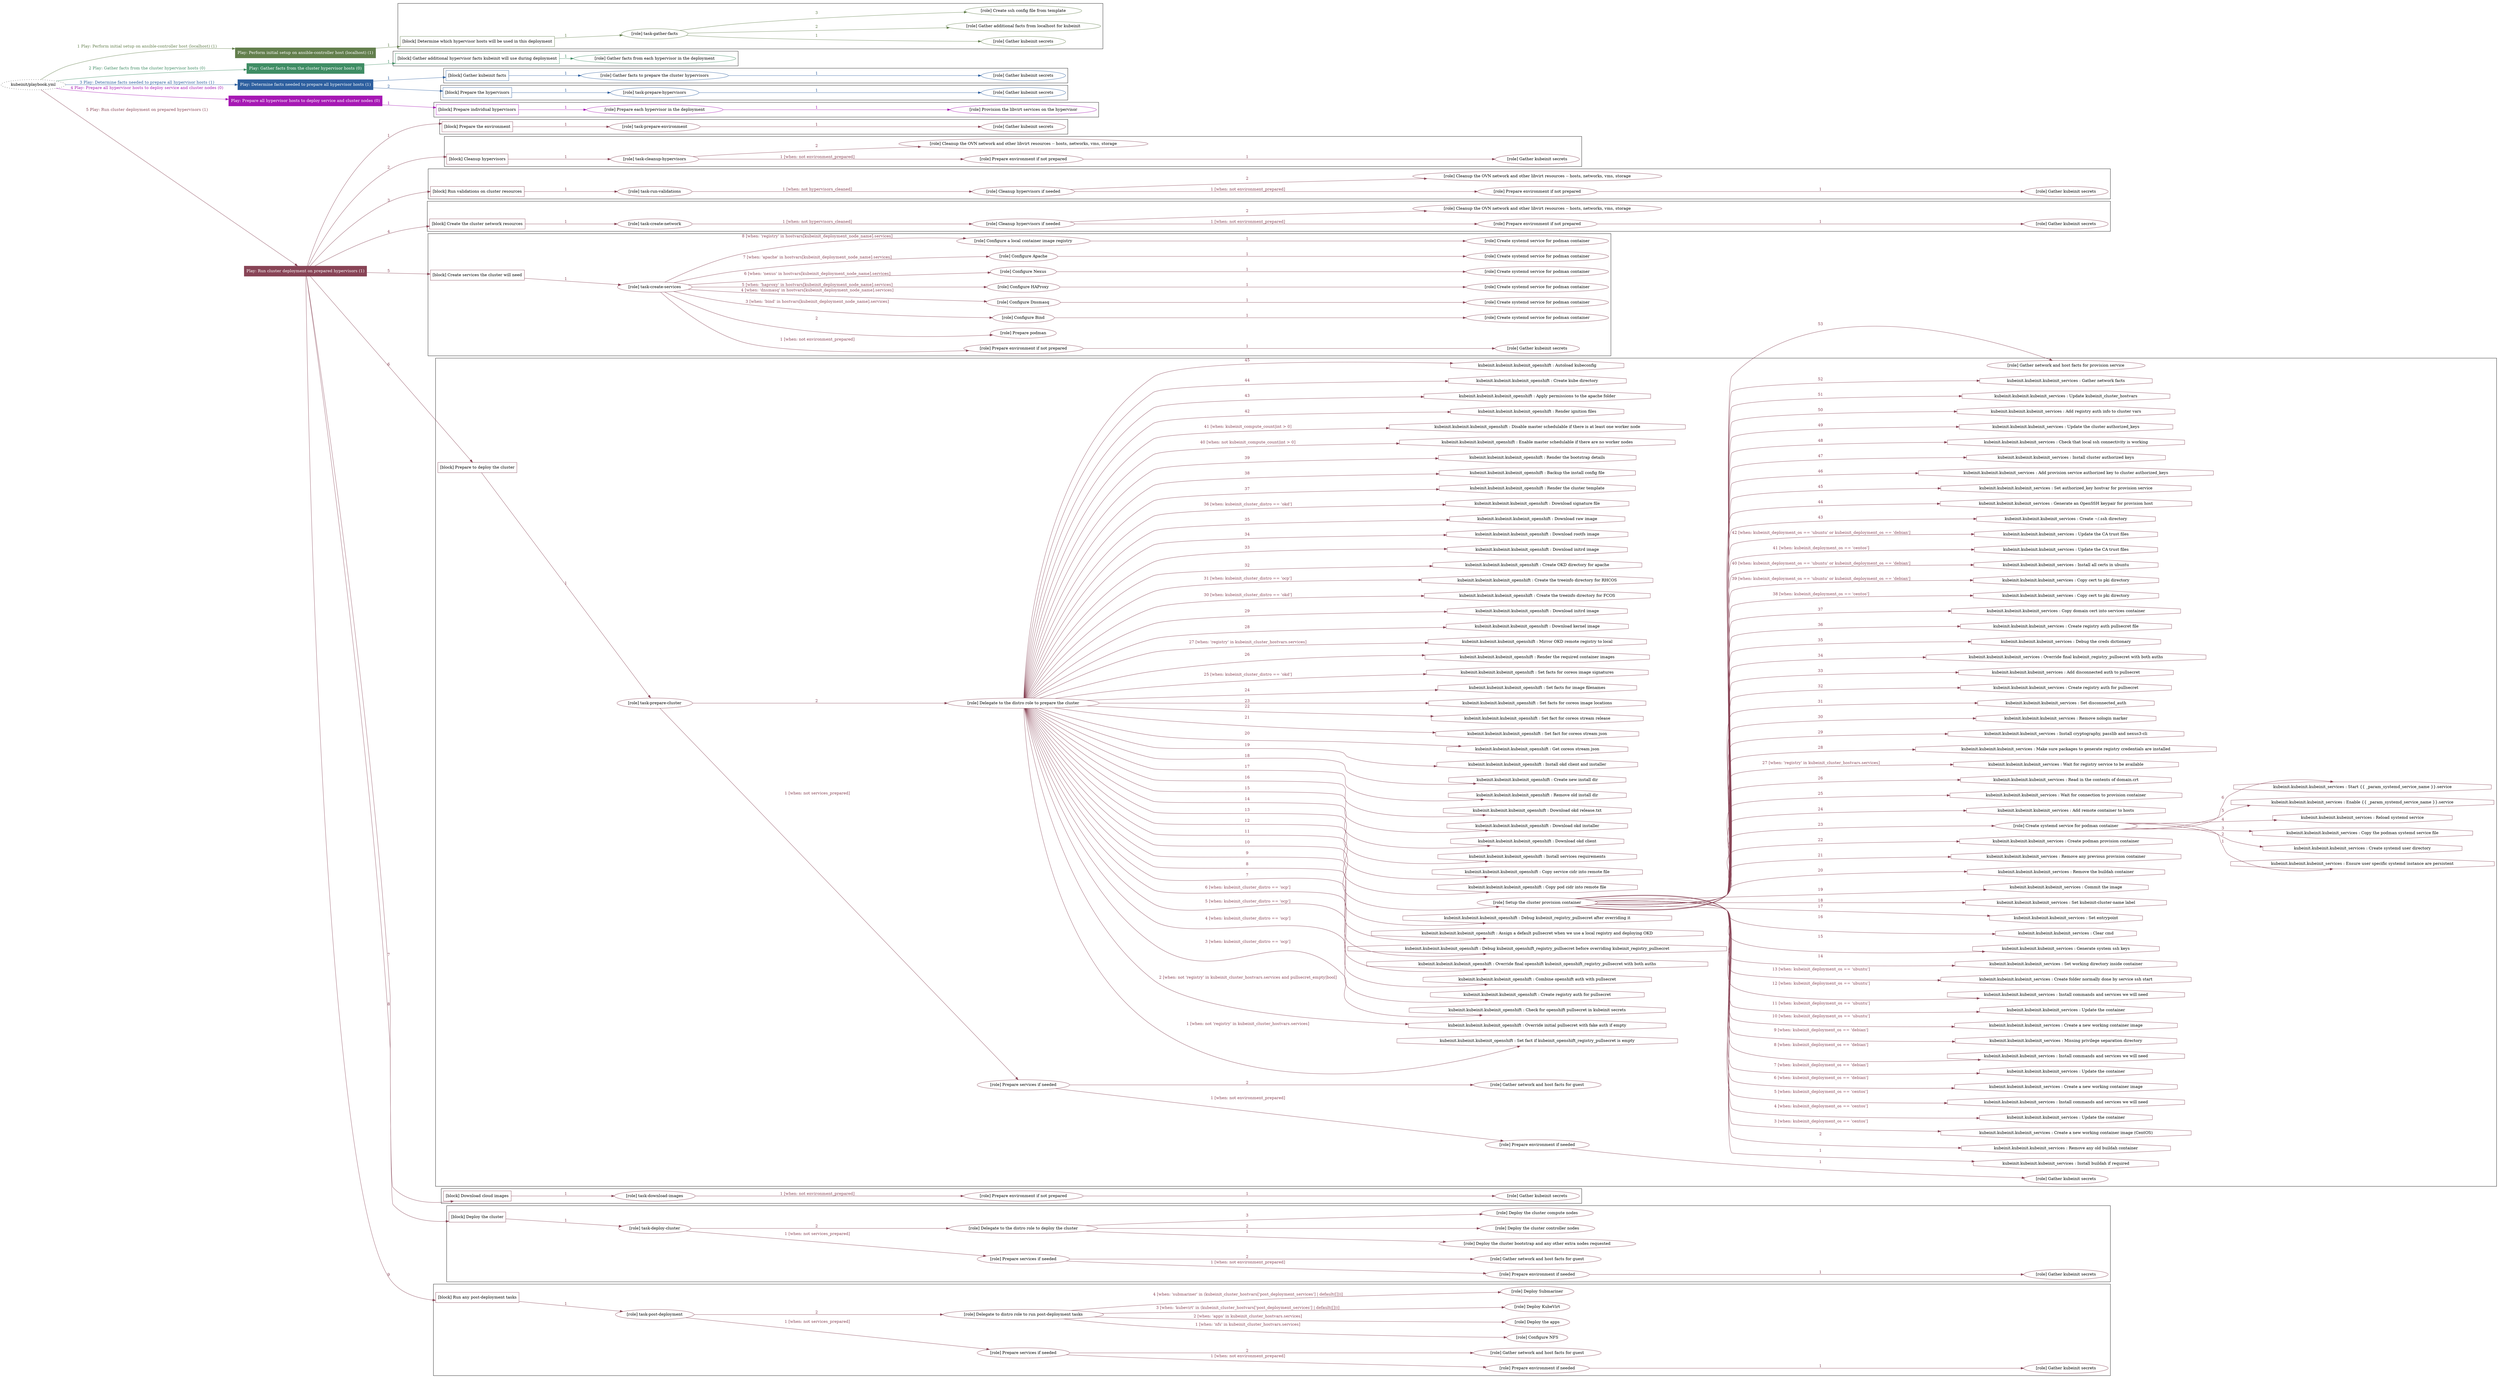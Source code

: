 digraph {
	graph [concentrate=true ordering=in rankdir=LR ratio=fill]
	edge [esep=5 sep=10]
	"kubeinit/playbook.yml" [URL="/home/runner/work/kubeinit/kubeinit/kubeinit/playbook.yml" id=playbook_92af71b4 style=dotted]
	"kubeinit/playbook.yml" -> play_7636715f [label="1 Play: Perform initial setup on ansible-controller host (localhost) (1)" color="#637f4d" fontcolor="#637f4d" id=edge_play_7636715f labeltooltip="1 Play: Perform initial setup on ansible-controller host (localhost) (1)" tooltip="1 Play: Perform initial setup on ansible-controller host (localhost) (1)"]
	subgraph "Play: Perform initial setup on ansible-controller host (localhost) (1)" {
		play_7636715f [label="Play: Perform initial setup on ansible-controller host (localhost) (1)" URL="/home/runner/work/kubeinit/kubeinit/kubeinit/playbook.yml" color="#637f4d" fontcolor="#ffffff" id=play_7636715f shape=box style=filled tooltip=localhost]
		play_7636715f -> block_c609fa60 [label=1 color="#637f4d" fontcolor="#637f4d" id=edge_block_c609fa60 labeltooltip=1 tooltip=1]
		subgraph cluster_block_c609fa60 {
			block_c609fa60 [label="[block] Determine which hypervisor hosts will be used in this deployment" URL="/home/runner/work/kubeinit/kubeinit/kubeinit/playbook.yml" color="#637f4d" id=block_c609fa60 labeltooltip="Determine which hypervisor hosts will be used in this deployment" shape=box tooltip="Determine which hypervisor hosts will be used in this deployment"]
			block_c609fa60 -> role_e2484939 [label="1 " color="#637f4d" fontcolor="#637f4d" id=edge_role_e2484939 labeltooltip="1 " tooltip="1 "]
			subgraph "task-gather-facts" {
				role_e2484939 [label="[role] task-gather-facts" URL="/home/runner/work/kubeinit/kubeinit/kubeinit/playbook.yml" color="#637f4d" id=role_e2484939 tooltip="task-gather-facts"]
				role_e2484939 -> role_7980c639 [label="1 " color="#637f4d" fontcolor="#637f4d" id=edge_role_7980c639 labeltooltip="1 " tooltip="1 "]
				subgraph "Gather kubeinit secrets" {
					role_7980c639 [label="[role] Gather kubeinit secrets" URL="/home/runner/.ansible/collections/ansible_collections/kubeinit/kubeinit/roles/kubeinit_prepare/tasks/build_hypervisors_group.yml" color="#637f4d" id=role_7980c639 tooltip="Gather kubeinit secrets"]
				}
				role_e2484939 -> role_6b387901 [label="2 " color="#637f4d" fontcolor="#637f4d" id=edge_role_6b387901 labeltooltip="2 " tooltip="2 "]
				subgraph "Gather additional facts from localhost for kubeinit" {
					role_6b387901 [label="[role] Gather additional facts from localhost for kubeinit" URL="/home/runner/.ansible/collections/ansible_collections/kubeinit/kubeinit/roles/kubeinit_prepare/tasks/build_hypervisors_group.yml" color="#637f4d" id=role_6b387901 tooltip="Gather additional facts from localhost for kubeinit"]
				}
				role_e2484939 -> role_6b8d6243 [label="3 " color="#637f4d" fontcolor="#637f4d" id=edge_role_6b8d6243 labeltooltip="3 " tooltip="3 "]
				subgraph "Create ssh config file from template" {
					role_6b8d6243 [label="[role] Create ssh config file from template" URL="/home/runner/.ansible/collections/ansible_collections/kubeinit/kubeinit/roles/kubeinit_prepare/tasks/build_hypervisors_group.yml" color="#637f4d" id=role_6b8d6243 tooltip="Create ssh config file from template"]
				}
			}
		}
	}
	"kubeinit/playbook.yml" -> play_01b828ac [label="2 Play: Gather facts from the cluster hypervisor hosts (0)" color="#3f8d64" fontcolor="#3f8d64" id=edge_play_01b828ac labeltooltip="2 Play: Gather facts from the cluster hypervisor hosts (0)" tooltip="2 Play: Gather facts from the cluster hypervisor hosts (0)"]
	subgraph "Play: Gather facts from the cluster hypervisor hosts (0)" {
		play_01b828ac [label="Play: Gather facts from the cluster hypervisor hosts (0)" URL="/home/runner/work/kubeinit/kubeinit/kubeinit/playbook.yml" color="#3f8d64" fontcolor="#ffffff" id=play_01b828ac shape=box style=filled tooltip="Play: Gather facts from the cluster hypervisor hosts (0)"]
		play_01b828ac -> block_4636a1c1 [label=1 color="#3f8d64" fontcolor="#3f8d64" id=edge_block_4636a1c1 labeltooltip=1 tooltip=1]
		subgraph cluster_block_4636a1c1 {
			block_4636a1c1 [label="[block] Gather additional hypervisor facts kubeinit will use during deployment" URL="/home/runner/work/kubeinit/kubeinit/kubeinit/playbook.yml" color="#3f8d64" id=block_4636a1c1 labeltooltip="Gather additional hypervisor facts kubeinit will use during deployment" shape=box tooltip="Gather additional hypervisor facts kubeinit will use during deployment"]
			block_4636a1c1 -> role_67386150 [label="1 " color="#3f8d64" fontcolor="#3f8d64" id=edge_role_67386150 labeltooltip="1 " tooltip="1 "]
			subgraph "Gather facts from each hypervisor in the deployment" {
				role_67386150 [label="[role] Gather facts from each hypervisor in the deployment" URL="/home/runner/work/kubeinit/kubeinit/kubeinit/playbook.yml" color="#3f8d64" id=role_67386150 tooltip="Gather facts from each hypervisor in the deployment"]
			}
		}
	}
	"kubeinit/playbook.yml" -> play_d80c36b6 [label="3 Play: Determine facts needed to prepare all hypervisor hosts (1)" color="#2d5f9f" fontcolor="#2d5f9f" id=edge_play_d80c36b6 labeltooltip="3 Play: Determine facts needed to prepare all hypervisor hosts (1)" tooltip="3 Play: Determine facts needed to prepare all hypervisor hosts (1)"]
	subgraph "Play: Determine facts needed to prepare all hypervisor hosts (1)" {
		play_d80c36b6 [label="Play: Determine facts needed to prepare all hypervisor hosts (1)" URL="/home/runner/work/kubeinit/kubeinit/kubeinit/playbook.yml" color="#2d5f9f" fontcolor="#ffffff" id=play_d80c36b6 shape=box style=filled tooltip=localhost]
		play_d80c36b6 -> block_a74714a4 [label=1 color="#2d5f9f" fontcolor="#2d5f9f" id=edge_block_a74714a4 labeltooltip=1 tooltip=1]
		subgraph cluster_block_a74714a4 {
			block_a74714a4 [label="[block] Gather kubeinit facts" URL="/home/runner/work/kubeinit/kubeinit/kubeinit/playbook.yml" color="#2d5f9f" id=block_a74714a4 labeltooltip="Gather kubeinit facts" shape=box tooltip="Gather kubeinit facts"]
			block_a74714a4 -> role_a48f9d92 [label="1 " color="#2d5f9f" fontcolor="#2d5f9f" id=edge_role_a48f9d92 labeltooltip="1 " tooltip="1 "]
			subgraph "Gather facts to prepare the cluster hypervisors" {
				role_a48f9d92 [label="[role] Gather facts to prepare the cluster hypervisors" URL="/home/runner/work/kubeinit/kubeinit/kubeinit/playbook.yml" color="#2d5f9f" id=role_a48f9d92 tooltip="Gather facts to prepare the cluster hypervisors"]
				role_a48f9d92 -> role_0150bce9 [label="1 " color="#2d5f9f" fontcolor="#2d5f9f" id=edge_role_0150bce9 labeltooltip="1 " tooltip="1 "]
				subgraph "Gather kubeinit secrets" {
					role_0150bce9 [label="[role] Gather kubeinit secrets" URL="/home/runner/.ansible/collections/ansible_collections/kubeinit/kubeinit/roles/kubeinit_prepare/tasks/gather_kubeinit_facts.yml" color="#2d5f9f" id=role_0150bce9 tooltip="Gather kubeinit secrets"]
				}
			}
		}
		play_d80c36b6 -> block_a947d02d [label=2 color="#2d5f9f" fontcolor="#2d5f9f" id=edge_block_a947d02d labeltooltip=2 tooltip=2]
		subgraph cluster_block_a947d02d {
			block_a947d02d [label="[block] Prepare the hypervisors" URL="/home/runner/work/kubeinit/kubeinit/kubeinit/playbook.yml" color="#2d5f9f" id=block_a947d02d labeltooltip="Prepare the hypervisors" shape=box tooltip="Prepare the hypervisors"]
			block_a947d02d -> role_547864b9 [label="1 " color="#2d5f9f" fontcolor="#2d5f9f" id=edge_role_547864b9 labeltooltip="1 " tooltip="1 "]
			subgraph "task-prepare-hypervisors" {
				role_547864b9 [label="[role] task-prepare-hypervisors" URL="/home/runner/work/kubeinit/kubeinit/kubeinit/playbook.yml" color="#2d5f9f" id=role_547864b9 tooltip="task-prepare-hypervisors"]
				role_547864b9 -> role_39972dc5 [label="1 " color="#2d5f9f" fontcolor="#2d5f9f" id=edge_role_39972dc5 labeltooltip="1 " tooltip="1 "]
				subgraph "Gather kubeinit secrets" {
					role_39972dc5 [label="[role] Gather kubeinit secrets" URL="/home/runner/.ansible/collections/ansible_collections/kubeinit/kubeinit/roles/kubeinit_prepare/tasks/gather_kubeinit_facts.yml" color="#2d5f9f" id=role_39972dc5 tooltip="Gather kubeinit secrets"]
				}
			}
		}
	}
	"kubeinit/playbook.yml" -> play_5eeb842f [label="4 Play: Prepare all hypervisor hosts to deploy service and cluster nodes (0)" color="#a618b4" fontcolor="#a618b4" id=edge_play_5eeb842f labeltooltip="4 Play: Prepare all hypervisor hosts to deploy service and cluster nodes (0)" tooltip="4 Play: Prepare all hypervisor hosts to deploy service and cluster nodes (0)"]
	subgraph "Play: Prepare all hypervisor hosts to deploy service and cluster nodes (0)" {
		play_5eeb842f [label="Play: Prepare all hypervisor hosts to deploy service and cluster nodes (0)" URL="/home/runner/work/kubeinit/kubeinit/kubeinit/playbook.yml" color="#a618b4" fontcolor="#ffffff" id=play_5eeb842f shape=box style=filled tooltip="Play: Prepare all hypervisor hosts to deploy service and cluster nodes (0)"]
		play_5eeb842f -> block_d43f5083 [label=1 color="#a618b4" fontcolor="#a618b4" id=edge_block_d43f5083 labeltooltip=1 tooltip=1]
		subgraph cluster_block_d43f5083 {
			block_d43f5083 [label="[block] Prepare individual hypervisors" URL="/home/runner/work/kubeinit/kubeinit/kubeinit/playbook.yml" color="#a618b4" id=block_d43f5083 labeltooltip="Prepare individual hypervisors" shape=box tooltip="Prepare individual hypervisors"]
			block_d43f5083 -> role_c34eb78e [label="1 " color="#a618b4" fontcolor="#a618b4" id=edge_role_c34eb78e labeltooltip="1 " tooltip="1 "]
			subgraph "Prepare each hypervisor in the deployment" {
				role_c34eb78e [label="[role] Prepare each hypervisor in the deployment" URL="/home/runner/work/kubeinit/kubeinit/kubeinit/playbook.yml" color="#a618b4" id=role_c34eb78e tooltip="Prepare each hypervisor in the deployment"]
				role_c34eb78e -> role_adb79804 [label="1 " color="#a618b4" fontcolor="#a618b4" id=edge_role_adb79804 labeltooltip="1 " tooltip="1 "]
				subgraph "Provision the libvirt services on the hypervisor" {
					role_adb79804 [label="[role] Provision the libvirt services on the hypervisor" URL="/home/runner/.ansible/collections/ansible_collections/kubeinit/kubeinit/roles/kubeinit_prepare/tasks/prepare_hypervisor.yml" color="#a618b4" id=role_adb79804 tooltip="Provision the libvirt services on the hypervisor"]
				}
			}
		}
	}
	"kubeinit/playbook.yml" -> play_63effa85 [label="5 Play: Run cluster deployment on prepared hypervisors (1)" color="#884456" fontcolor="#884456" id=edge_play_63effa85 labeltooltip="5 Play: Run cluster deployment on prepared hypervisors (1)" tooltip="5 Play: Run cluster deployment on prepared hypervisors (1)"]
	subgraph "Play: Run cluster deployment on prepared hypervisors (1)" {
		play_63effa85 [label="Play: Run cluster deployment on prepared hypervisors (1)" URL="/home/runner/work/kubeinit/kubeinit/kubeinit/playbook.yml" color="#884456" fontcolor="#ffffff" id=play_63effa85 shape=box style=filled tooltip=localhost]
		play_63effa85 -> block_fc6975b8 [label=1 color="#884456" fontcolor="#884456" id=edge_block_fc6975b8 labeltooltip=1 tooltip=1]
		subgraph cluster_block_fc6975b8 {
			block_fc6975b8 [label="[block] Prepare the environment" URL="/home/runner/work/kubeinit/kubeinit/kubeinit/playbook.yml" color="#884456" id=block_fc6975b8 labeltooltip="Prepare the environment" shape=box tooltip="Prepare the environment"]
			block_fc6975b8 -> role_8053e3b0 [label="1 " color="#884456" fontcolor="#884456" id=edge_role_8053e3b0 labeltooltip="1 " tooltip="1 "]
			subgraph "task-prepare-environment" {
				role_8053e3b0 [label="[role] task-prepare-environment" URL="/home/runner/work/kubeinit/kubeinit/kubeinit/playbook.yml" color="#884456" id=role_8053e3b0 tooltip="task-prepare-environment"]
				role_8053e3b0 -> role_09320362 [label="1 " color="#884456" fontcolor="#884456" id=edge_role_09320362 labeltooltip="1 " tooltip="1 "]
				subgraph "Gather kubeinit secrets" {
					role_09320362 [label="[role] Gather kubeinit secrets" URL="/home/runner/.ansible/collections/ansible_collections/kubeinit/kubeinit/roles/kubeinit_prepare/tasks/gather_kubeinit_facts.yml" color="#884456" id=role_09320362 tooltip="Gather kubeinit secrets"]
				}
			}
		}
		play_63effa85 -> block_41336a88 [label=2 color="#884456" fontcolor="#884456" id=edge_block_41336a88 labeltooltip=2 tooltip=2]
		subgraph cluster_block_41336a88 {
			block_41336a88 [label="[block] Cleanup hypervisors" URL="/home/runner/work/kubeinit/kubeinit/kubeinit/playbook.yml" color="#884456" id=block_41336a88 labeltooltip="Cleanup hypervisors" shape=box tooltip="Cleanup hypervisors"]
			block_41336a88 -> role_ba8bcb50 [label="1 " color="#884456" fontcolor="#884456" id=edge_role_ba8bcb50 labeltooltip="1 " tooltip="1 "]
			subgraph "task-cleanup-hypervisors" {
				role_ba8bcb50 [label="[role] task-cleanup-hypervisors" URL="/home/runner/work/kubeinit/kubeinit/kubeinit/playbook.yml" color="#884456" id=role_ba8bcb50 tooltip="task-cleanup-hypervisors"]
				role_ba8bcb50 -> role_86d9dca1 [label="1 [when: not environment_prepared]" color="#884456" fontcolor="#884456" id=edge_role_86d9dca1 labeltooltip="1 [when: not environment_prepared]" tooltip="1 [when: not environment_prepared]"]
				subgraph "Prepare environment if not prepared" {
					role_86d9dca1 [label="[role] Prepare environment if not prepared" URL="/home/runner/.ansible/collections/ansible_collections/kubeinit/kubeinit/roles/kubeinit_prepare/tasks/cleanup_hypervisors.yml" color="#884456" id=role_86d9dca1 tooltip="Prepare environment if not prepared"]
					role_86d9dca1 -> role_5cd3c3d8 [label="1 " color="#884456" fontcolor="#884456" id=edge_role_5cd3c3d8 labeltooltip="1 " tooltip="1 "]
					subgraph "Gather kubeinit secrets" {
						role_5cd3c3d8 [label="[role] Gather kubeinit secrets" URL="/home/runner/.ansible/collections/ansible_collections/kubeinit/kubeinit/roles/kubeinit_prepare/tasks/gather_kubeinit_facts.yml" color="#884456" id=role_5cd3c3d8 tooltip="Gather kubeinit secrets"]
					}
				}
				role_ba8bcb50 -> role_530fb45b [label="2 " color="#884456" fontcolor="#884456" id=edge_role_530fb45b labeltooltip="2 " tooltip="2 "]
				subgraph "Cleanup the OVN network and other libvirt resources -- hosts, networks, vms, storage" {
					role_530fb45b [label="[role] Cleanup the OVN network and other libvirt resources -- hosts, networks, vms, storage" URL="/home/runner/.ansible/collections/ansible_collections/kubeinit/kubeinit/roles/kubeinit_prepare/tasks/cleanup_hypervisors.yml" color="#884456" id=role_530fb45b tooltip="Cleanup the OVN network and other libvirt resources -- hosts, networks, vms, storage"]
				}
			}
		}
		play_63effa85 -> block_2ab49c5a [label=3 color="#884456" fontcolor="#884456" id=edge_block_2ab49c5a labeltooltip=3 tooltip=3]
		subgraph cluster_block_2ab49c5a {
			block_2ab49c5a [label="[block] Run validations on cluster resources" URL="/home/runner/work/kubeinit/kubeinit/kubeinit/playbook.yml" color="#884456" id=block_2ab49c5a labeltooltip="Run validations on cluster resources" shape=box tooltip="Run validations on cluster resources"]
			block_2ab49c5a -> role_782a2df4 [label="1 " color="#884456" fontcolor="#884456" id=edge_role_782a2df4 labeltooltip="1 " tooltip="1 "]
			subgraph "task-run-validations" {
				role_782a2df4 [label="[role] task-run-validations" URL="/home/runner/work/kubeinit/kubeinit/kubeinit/playbook.yml" color="#884456" id=role_782a2df4 tooltip="task-run-validations"]
				role_782a2df4 -> role_e48f4100 [label="1 [when: not hypervisors_cleaned]" color="#884456" fontcolor="#884456" id=edge_role_e48f4100 labeltooltip="1 [when: not hypervisors_cleaned]" tooltip="1 [when: not hypervisors_cleaned]"]
				subgraph "Cleanup hypervisors if needed" {
					role_e48f4100 [label="[role] Cleanup hypervisors if needed" URL="/home/runner/.ansible/collections/ansible_collections/kubeinit/kubeinit/roles/kubeinit_validations/tasks/main.yml" color="#884456" id=role_e48f4100 tooltip="Cleanup hypervisors if needed"]
					role_e48f4100 -> role_624095b2 [label="1 [when: not environment_prepared]" color="#884456" fontcolor="#884456" id=edge_role_624095b2 labeltooltip="1 [when: not environment_prepared]" tooltip="1 [when: not environment_prepared]"]
					subgraph "Prepare environment if not prepared" {
						role_624095b2 [label="[role] Prepare environment if not prepared" URL="/home/runner/.ansible/collections/ansible_collections/kubeinit/kubeinit/roles/kubeinit_prepare/tasks/cleanup_hypervisors.yml" color="#884456" id=role_624095b2 tooltip="Prepare environment if not prepared"]
						role_624095b2 -> role_a27b0905 [label="1 " color="#884456" fontcolor="#884456" id=edge_role_a27b0905 labeltooltip="1 " tooltip="1 "]
						subgraph "Gather kubeinit secrets" {
							role_a27b0905 [label="[role] Gather kubeinit secrets" URL="/home/runner/.ansible/collections/ansible_collections/kubeinit/kubeinit/roles/kubeinit_prepare/tasks/gather_kubeinit_facts.yml" color="#884456" id=role_a27b0905 tooltip="Gather kubeinit secrets"]
						}
					}
					role_e48f4100 -> role_55fd49a2 [label="2 " color="#884456" fontcolor="#884456" id=edge_role_55fd49a2 labeltooltip="2 " tooltip="2 "]
					subgraph "Cleanup the OVN network and other libvirt resources -- hosts, networks, vms, storage" {
						role_55fd49a2 [label="[role] Cleanup the OVN network and other libvirt resources -- hosts, networks, vms, storage" URL="/home/runner/.ansible/collections/ansible_collections/kubeinit/kubeinit/roles/kubeinit_prepare/tasks/cleanup_hypervisors.yml" color="#884456" id=role_55fd49a2 tooltip="Cleanup the OVN network and other libvirt resources -- hosts, networks, vms, storage"]
					}
				}
			}
		}
		play_63effa85 -> block_e0279912 [label=4 color="#884456" fontcolor="#884456" id=edge_block_e0279912 labeltooltip=4 tooltip=4]
		subgraph cluster_block_e0279912 {
			block_e0279912 [label="[block] Create the cluster network resources" URL="/home/runner/work/kubeinit/kubeinit/kubeinit/playbook.yml" color="#884456" id=block_e0279912 labeltooltip="Create the cluster network resources" shape=box tooltip="Create the cluster network resources"]
			block_e0279912 -> role_e12b7d12 [label="1 " color="#884456" fontcolor="#884456" id=edge_role_e12b7d12 labeltooltip="1 " tooltip="1 "]
			subgraph "task-create-network" {
				role_e12b7d12 [label="[role] task-create-network" URL="/home/runner/work/kubeinit/kubeinit/kubeinit/playbook.yml" color="#884456" id=role_e12b7d12 tooltip="task-create-network"]
				role_e12b7d12 -> role_1a8a97a2 [label="1 [when: not hypervisors_cleaned]" color="#884456" fontcolor="#884456" id=edge_role_1a8a97a2 labeltooltip="1 [when: not hypervisors_cleaned]" tooltip="1 [when: not hypervisors_cleaned]"]
				subgraph "Cleanup hypervisors if needed" {
					role_1a8a97a2 [label="[role] Cleanup hypervisors if needed" URL="/home/runner/.ansible/collections/ansible_collections/kubeinit/kubeinit/roles/kubeinit_libvirt/tasks/create_network.yml" color="#884456" id=role_1a8a97a2 tooltip="Cleanup hypervisors if needed"]
					role_1a8a97a2 -> role_dde75317 [label="1 [when: not environment_prepared]" color="#884456" fontcolor="#884456" id=edge_role_dde75317 labeltooltip="1 [when: not environment_prepared]" tooltip="1 [when: not environment_prepared]"]
					subgraph "Prepare environment if not prepared" {
						role_dde75317 [label="[role] Prepare environment if not prepared" URL="/home/runner/.ansible/collections/ansible_collections/kubeinit/kubeinit/roles/kubeinit_prepare/tasks/cleanup_hypervisors.yml" color="#884456" id=role_dde75317 tooltip="Prepare environment if not prepared"]
						role_dde75317 -> role_312ce560 [label="1 " color="#884456" fontcolor="#884456" id=edge_role_312ce560 labeltooltip="1 " tooltip="1 "]
						subgraph "Gather kubeinit secrets" {
							role_312ce560 [label="[role] Gather kubeinit secrets" URL="/home/runner/.ansible/collections/ansible_collections/kubeinit/kubeinit/roles/kubeinit_prepare/tasks/gather_kubeinit_facts.yml" color="#884456" id=role_312ce560 tooltip="Gather kubeinit secrets"]
						}
					}
					role_1a8a97a2 -> role_a5ad2059 [label="2 " color="#884456" fontcolor="#884456" id=edge_role_a5ad2059 labeltooltip="2 " tooltip="2 "]
					subgraph "Cleanup the OVN network and other libvirt resources -- hosts, networks, vms, storage" {
						role_a5ad2059 [label="[role] Cleanup the OVN network and other libvirt resources -- hosts, networks, vms, storage" URL="/home/runner/.ansible/collections/ansible_collections/kubeinit/kubeinit/roles/kubeinit_prepare/tasks/cleanup_hypervisors.yml" color="#884456" id=role_a5ad2059 tooltip="Cleanup the OVN network and other libvirt resources -- hosts, networks, vms, storage"]
					}
				}
			}
		}
		play_63effa85 -> block_3ee8a4dd [label=5 color="#884456" fontcolor="#884456" id=edge_block_3ee8a4dd labeltooltip=5 tooltip=5]
		subgraph cluster_block_3ee8a4dd {
			block_3ee8a4dd [label="[block] Create services the cluster will need" URL="/home/runner/work/kubeinit/kubeinit/kubeinit/playbook.yml" color="#884456" id=block_3ee8a4dd labeltooltip="Create services the cluster will need" shape=box tooltip="Create services the cluster will need"]
			block_3ee8a4dd -> role_02f4c964 [label="1 " color="#884456" fontcolor="#884456" id=edge_role_02f4c964 labeltooltip="1 " tooltip="1 "]
			subgraph "task-create-services" {
				role_02f4c964 [label="[role] task-create-services" URL="/home/runner/work/kubeinit/kubeinit/kubeinit/playbook.yml" color="#884456" id=role_02f4c964 tooltip="task-create-services"]
				role_02f4c964 -> role_e7162dca [label="1 [when: not environment_prepared]" color="#884456" fontcolor="#884456" id=edge_role_e7162dca labeltooltip="1 [when: not environment_prepared]" tooltip="1 [when: not environment_prepared]"]
				subgraph "Prepare environment if not prepared" {
					role_e7162dca [label="[role] Prepare environment if not prepared" URL="/home/runner/.ansible/collections/ansible_collections/kubeinit/kubeinit/roles/kubeinit_services/tasks/main.yml" color="#884456" id=role_e7162dca tooltip="Prepare environment if not prepared"]
					role_e7162dca -> role_6b085c83 [label="1 " color="#884456" fontcolor="#884456" id=edge_role_6b085c83 labeltooltip="1 " tooltip="1 "]
					subgraph "Gather kubeinit secrets" {
						role_6b085c83 [label="[role] Gather kubeinit secrets" URL="/home/runner/.ansible/collections/ansible_collections/kubeinit/kubeinit/roles/kubeinit_prepare/tasks/gather_kubeinit_facts.yml" color="#884456" id=role_6b085c83 tooltip="Gather kubeinit secrets"]
					}
				}
				role_02f4c964 -> role_35c96a5d [label="2 " color="#884456" fontcolor="#884456" id=edge_role_35c96a5d labeltooltip="2 " tooltip="2 "]
				subgraph "Prepare podman" {
					role_35c96a5d [label="[role] Prepare podman" URL="/home/runner/.ansible/collections/ansible_collections/kubeinit/kubeinit/roles/kubeinit_services/tasks/00_create_service_pod.yml" color="#884456" id=role_35c96a5d tooltip="Prepare podman"]
				}
				role_02f4c964 -> role_ebb270a9 [label="3 [when: 'bind' in hostvars[kubeinit_deployment_node_name].services]" color="#884456" fontcolor="#884456" id=edge_role_ebb270a9 labeltooltip="3 [when: 'bind' in hostvars[kubeinit_deployment_node_name].services]" tooltip="3 [when: 'bind' in hostvars[kubeinit_deployment_node_name].services]"]
				subgraph "Configure Bind" {
					role_ebb270a9 [label="[role] Configure Bind" URL="/home/runner/.ansible/collections/ansible_collections/kubeinit/kubeinit/roles/kubeinit_services/tasks/start_services_containers.yml" color="#884456" id=role_ebb270a9 tooltip="Configure Bind"]
					role_ebb270a9 -> role_6ee02c31 [label="1 " color="#884456" fontcolor="#884456" id=edge_role_6ee02c31 labeltooltip="1 " tooltip="1 "]
					subgraph "Create systemd service for podman container" {
						role_6ee02c31 [label="[role] Create systemd service for podman container" URL="/home/runner/.ansible/collections/ansible_collections/kubeinit/kubeinit/roles/kubeinit_bind/tasks/main.yml" color="#884456" id=role_6ee02c31 tooltip="Create systemd service for podman container"]
					}
				}
				role_02f4c964 -> role_007f3a19 [label="4 [when: 'dnsmasq' in hostvars[kubeinit_deployment_node_name].services]" color="#884456" fontcolor="#884456" id=edge_role_007f3a19 labeltooltip="4 [when: 'dnsmasq' in hostvars[kubeinit_deployment_node_name].services]" tooltip="4 [when: 'dnsmasq' in hostvars[kubeinit_deployment_node_name].services]"]
				subgraph "Configure Dnsmasq" {
					role_007f3a19 [label="[role] Configure Dnsmasq" URL="/home/runner/.ansible/collections/ansible_collections/kubeinit/kubeinit/roles/kubeinit_services/tasks/start_services_containers.yml" color="#884456" id=role_007f3a19 tooltip="Configure Dnsmasq"]
					role_007f3a19 -> role_9ea99916 [label="1 " color="#884456" fontcolor="#884456" id=edge_role_9ea99916 labeltooltip="1 " tooltip="1 "]
					subgraph "Create systemd service for podman container" {
						role_9ea99916 [label="[role] Create systemd service for podman container" URL="/home/runner/.ansible/collections/ansible_collections/kubeinit/kubeinit/roles/kubeinit_dnsmasq/tasks/main.yml" color="#884456" id=role_9ea99916 tooltip="Create systemd service for podman container"]
					}
				}
				role_02f4c964 -> role_5c04d175 [label="5 [when: 'haproxy' in hostvars[kubeinit_deployment_node_name].services]" color="#884456" fontcolor="#884456" id=edge_role_5c04d175 labeltooltip="5 [when: 'haproxy' in hostvars[kubeinit_deployment_node_name].services]" tooltip="5 [when: 'haproxy' in hostvars[kubeinit_deployment_node_name].services]"]
				subgraph "Configure HAProxy" {
					role_5c04d175 [label="[role] Configure HAProxy" URL="/home/runner/.ansible/collections/ansible_collections/kubeinit/kubeinit/roles/kubeinit_services/tasks/start_services_containers.yml" color="#884456" id=role_5c04d175 tooltip="Configure HAProxy"]
					role_5c04d175 -> role_8686c708 [label="1 " color="#884456" fontcolor="#884456" id=edge_role_8686c708 labeltooltip="1 " tooltip="1 "]
					subgraph "Create systemd service for podman container" {
						role_8686c708 [label="[role] Create systemd service for podman container" URL="/home/runner/.ansible/collections/ansible_collections/kubeinit/kubeinit/roles/kubeinit_haproxy/tasks/main.yml" color="#884456" id=role_8686c708 tooltip="Create systemd service for podman container"]
					}
				}
				role_02f4c964 -> role_9de94386 [label="6 [when: 'nexus' in hostvars[kubeinit_deployment_node_name].services]" color="#884456" fontcolor="#884456" id=edge_role_9de94386 labeltooltip="6 [when: 'nexus' in hostvars[kubeinit_deployment_node_name].services]" tooltip="6 [when: 'nexus' in hostvars[kubeinit_deployment_node_name].services]"]
				subgraph "Configure Nexus" {
					role_9de94386 [label="[role] Configure Nexus" URL="/home/runner/.ansible/collections/ansible_collections/kubeinit/kubeinit/roles/kubeinit_services/tasks/start_services_containers.yml" color="#884456" id=role_9de94386 tooltip="Configure Nexus"]
					role_9de94386 -> role_cd33c5e2 [label="1 " color="#884456" fontcolor="#884456" id=edge_role_cd33c5e2 labeltooltip="1 " tooltip="1 "]
					subgraph "Create systemd service for podman container" {
						role_cd33c5e2 [label="[role] Create systemd service for podman container" URL="/home/runner/.ansible/collections/ansible_collections/kubeinit/kubeinit/roles/kubeinit_nexus/tasks/main.yml" color="#884456" id=role_cd33c5e2 tooltip="Create systemd service for podman container"]
					}
				}
				role_02f4c964 -> role_a445a91c [label="7 [when: 'apache' in hostvars[kubeinit_deployment_node_name].services]" color="#884456" fontcolor="#884456" id=edge_role_a445a91c labeltooltip="7 [when: 'apache' in hostvars[kubeinit_deployment_node_name].services]" tooltip="7 [when: 'apache' in hostvars[kubeinit_deployment_node_name].services]"]
				subgraph "Configure Apache" {
					role_a445a91c [label="[role] Configure Apache" URL="/home/runner/.ansible/collections/ansible_collections/kubeinit/kubeinit/roles/kubeinit_services/tasks/start_services_containers.yml" color="#884456" id=role_a445a91c tooltip="Configure Apache"]
					role_a445a91c -> role_78736522 [label="1 " color="#884456" fontcolor="#884456" id=edge_role_78736522 labeltooltip="1 " tooltip="1 "]
					subgraph "Create systemd service for podman container" {
						role_78736522 [label="[role] Create systemd service for podman container" URL="/home/runner/.ansible/collections/ansible_collections/kubeinit/kubeinit/roles/kubeinit_apache/tasks/main.yml" color="#884456" id=role_78736522 tooltip="Create systemd service for podman container"]
					}
				}
				role_02f4c964 -> role_106a0cc6 [label="8 [when: 'registry' in hostvars[kubeinit_deployment_node_name].services]" color="#884456" fontcolor="#884456" id=edge_role_106a0cc6 labeltooltip="8 [when: 'registry' in hostvars[kubeinit_deployment_node_name].services]" tooltip="8 [when: 'registry' in hostvars[kubeinit_deployment_node_name].services]"]
				subgraph "Configure a local container image registry" {
					role_106a0cc6 [label="[role] Configure a local container image registry" URL="/home/runner/.ansible/collections/ansible_collections/kubeinit/kubeinit/roles/kubeinit_services/tasks/start_services_containers.yml" color="#884456" id=role_106a0cc6 tooltip="Configure a local container image registry"]
					role_106a0cc6 -> role_24e2e9ea [label="1 " color="#884456" fontcolor="#884456" id=edge_role_24e2e9ea labeltooltip="1 " tooltip="1 "]
					subgraph "Create systemd service for podman container" {
						role_24e2e9ea [label="[role] Create systemd service for podman container" URL="/home/runner/.ansible/collections/ansible_collections/kubeinit/kubeinit/roles/kubeinit_registry/tasks/main.yml" color="#884456" id=role_24e2e9ea tooltip="Create systemd service for podman container"]
					}
				}
			}
		}
		play_63effa85 -> block_2d5b6792 [label=6 color="#884456" fontcolor="#884456" id=edge_block_2d5b6792 labeltooltip=6 tooltip=6]
		subgraph cluster_block_2d5b6792 {
			block_2d5b6792 [label="[block] Prepare to deploy the cluster" URL="/home/runner/work/kubeinit/kubeinit/kubeinit/playbook.yml" color="#884456" id=block_2d5b6792 labeltooltip="Prepare to deploy the cluster" shape=box tooltip="Prepare to deploy the cluster"]
			block_2d5b6792 -> role_1758b01e [label="1 " color="#884456" fontcolor="#884456" id=edge_role_1758b01e labeltooltip="1 " tooltip="1 "]
			subgraph "task-prepare-cluster" {
				role_1758b01e [label="[role] task-prepare-cluster" URL="/home/runner/work/kubeinit/kubeinit/kubeinit/playbook.yml" color="#884456" id=role_1758b01e tooltip="task-prepare-cluster"]
				role_1758b01e -> role_16c56519 [label="1 [when: not services_prepared]" color="#884456" fontcolor="#884456" id=edge_role_16c56519 labeltooltip="1 [when: not services_prepared]" tooltip="1 [when: not services_prepared]"]
				subgraph "Prepare services if needed" {
					role_16c56519 [label="[role] Prepare services if needed" URL="/home/runner/.ansible/collections/ansible_collections/kubeinit/kubeinit/roles/kubeinit_prepare/tasks/prepare_cluster.yml" color="#884456" id=role_16c56519 tooltip="Prepare services if needed"]
					role_16c56519 -> role_bbe24247 [label="1 [when: not environment_prepared]" color="#884456" fontcolor="#884456" id=edge_role_bbe24247 labeltooltip="1 [when: not environment_prepared]" tooltip="1 [when: not environment_prepared]"]
					subgraph "Prepare environment if needed" {
						role_bbe24247 [label="[role] Prepare environment if needed" URL="/home/runner/.ansible/collections/ansible_collections/kubeinit/kubeinit/roles/kubeinit_services/tasks/prepare_services.yml" color="#884456" id=role_bbe24247 tooltip="Prepare environment if needed"]
						role_bbe24247 -> role_2d78e2ca [label="1 " color="#884456" fontcolor="#884456" id=edge_role_2d78e2ca labeltooltip="1 " tooltip="1 "]
						subgraph "Gather kubeinit secrets" {
							role_2d78e2ca [label="[role] Gather kubeinit secrets" URL="/home/runner/.ansible/collections/ansible_collections/kubeinit/kubeinit/roles/kubeinit_prepare/tasks/gather_kubeinit_facts.yml" color="#884456" id=role_2d78e2ca tooltip="Gather kubeinit secrets"]
						}
					}
					role_16c56519 -> role_e846a417 [label="2 " color="#884456" fontcolor="#884456" id=edge_role_e846a417 labeltooltip="2 " tooltip="2 "]
					subgraph "Gather network and host facts for guest" {
						role_e846a417 [label="[role] Gather network and host facts for guest" URL="/home/runner/.ansible/collections/ansible_collections/kubeinit/kubeinit/roles/kubeinit_services/tasks/prepare_services.yml" color="#884456" id=role_e846a417 tooltip="Gather network and host facts for guest"]
					}
				}
				role_1758b01e -> role_6064cc49 [label="2 " color="#884456" fontcolor="#884456" id=edge_role_6064cc49 labeltooltip="2 " tooltip="2 "]
				subgraph "Delegate to the distro role to prepare the cluster" {
					role_6064cc49 [label="[role] Delegate to the distro role to prepare the cluster" URL="/home/runner/.ansible/collections/ansible_collections/kubeinit/kubeinit/roles/kubeinit_prepare/tasks/prepare_cluster.yml" color="#884456" id=role_6064cc49 tooltip="Delegate to the distro role to prepare the cluster"]
					task_bace7fb8 [label="kubeinit.kubeinit.kubeinit_openshift : Set fact if kubeinit_openshift_registry_pullsecret is empty" URL="/home/runner/.ansible/collections/ansible_collections/kubeinit/kubeinit/roles/kubeinit_openshift/tasks/prepare_cluster.yml" color="#884456" id=task_bace7fb8 shape=octagon tooltip="kubeinit.kubeinit.kubeinit_openshift : Set fact if kubeinit_openshift_registry_pullsecret is empty"]
					role_6064cc49 -> task_bace7fb8 [label="1 [when: not 'registry' in kubeinit_cluster_hostvars.services]" color="#884456" fontcolor="#884456" id=edge_task_bace7fb8 labeltooltip="1 [when: not 'registry' in kubeinit_cluster_hostvars.services]" tooltip="1 [when: not 'registry' in kubeinit_cluster_hostvars.services]"]
					task_554da1fb [label="kubeinit.kubeinit.kubeinit_openshift : Override initial pullsecret with fake auth if empty" URL="/home/runner/.ansible/collections/ansible_collections/kubeinit/kubeinit/roles/kubeinit_openshift/tasks/prepare_cluster.yml" color="#884456" id=task_554da1fb shape=octagon tooltip="kubeinit.kubeinit.kubeinit_openshift : Override initial pullsecret with fake auth if empty"]
					role_6064cc49 -> task_554da1fb [label="2 [when: not 'registry' in kubeinit_cluster_hostvars.services and pullsecret_empty|bool]" color="#884456" fontcolor="#884456" id=edge_task_554da1fb labeltooltip="2 [when: not 'registry' in kubeinit_cluster_hostvars.services and pullsecret_empty|bool]" tooltip="2 [when: not 'registry' in kubeinit_cluster_hostvars.services and pullsecret_empty|bool]"]
					task_a4d68814 [label="kubeinit.kubeinit.kubeinit_openshift : Check for openshift pullsecret in kubeinit secrets" URL="/home/runner/.ansible/collections/ansible_collections/kubeinit/kubeinit/roles/kubeinit_openshift/tasks/prepare_cluster.yml" color="#884456" id=task_a4d68814 shape=octagon tooltip="kubeinit.kubeinit.kubeinit_openshift : Check for openshift pullsecret in kubeinit secrets"]
					role_6064cc49 -> task_a4d68814 [label="3 [when: kubeinit_cluster_distro == 'ocp']" color="#884456" fontcolor="#884456" id=edge_task_a4d68814 labeltooltip="3 [when: kubeinit_cluster_distro == 'ocp']" tooltip="3 [when: kubeinit_cluster_distro == 'ocp']"]
					task_762b02e1 [label="kubeinit.kubeinit.kubeinit_openshift : Create registry auth for pullsecret" URL="/home/runner/.ansible/collections/ansible_collections/kubeinit/kubeinit/roles/kubeinit_openshift/tasks/prepare_cluster.yml" color="#884456" id=task_762b02e1 shape=octagon tooltip="kubeinit.kubeinit.kubeinit_openshift : Create registry auth for pullsecret"]
					role_6064cc49 -> task_762b02e1 [label="4 [when: kubeinit_cluster_distro == 'ocp']" color="#884456" fontcolor="#884456" id=edge_task_762b02e1 labeltooltip="4 [when: kubeinit_cluster_distro == 'ocp']" tooltip="4 [when: kubeinit_cluster_distro == 'ocp']"]
					task_4cc5f359 [label="kubeinit.kubeinit.kubeinit_openshift : Combine openshift auth with pullsecret" URL="/home/runner/.ansible/collections/ansible_collections/kubeinit/kubeinit/roles/kubeinit_openshift/tasks/prepare_cluster.yml" color="#884456" id=task_4cc5f359 shape=octagon tooltip="kubeinit.kubeinit.kubeinit_openshift : Combine openshift auth with pullsecret"]
					role_6064cc49 -> task_4cc5f359 [label="5 [when: kubeinit_cluster_distro == 'ocp']" color="#884456" fontcolor="#884456" id=edge_task_4cc5f359 labeltooltip="5 [when: kubeinit_cluster_distro == 'ocp']" tooltip="5 [when: kubeinit_cluster_distro == 'ocp']"]
					task_697d8811 [label="kubeinit.kubeinit.kubeinit_openshift : Override final openshift kubeinit_openshift_registry_pullsecret with both auths" URL="/home/runner/.ansible/collections/ansible_collections/kubeinit/kubeinit/roles/kubeinit_openshift/tasks/prepare_cluster.yml" color="#884456" id=task_697d8811 shape=octagon tooltip="kubeinit.kubeinit.kubeinit_openshift : Override final openshift kubeinit_openshift_registry_pullsecret with both auths"]
					role_6064cc49 -> task_697d8811 [label="6 [when: kubeinit_cluster_distro == 'ocp']" color="#884456" fontcolor="#884456" id=edge_task_697d8811 labeltooltip="6 [when: kubeinit_cluster_distro == 'ocp']" tooltip="6 [when: kubeinit_cluster_distro == 'ocp']"]
					task_f522e756 [label="kubeinit.kubeinit.kubeinit_openshift : Debug kubeinit_openshift_registry_pullsecret before overriding kubeinit_registry_pullsecret" URL="/home/runner/.ansible/collections/ansible_collections/kubeinit/kubeinit/roles/kubeinit_openshift/tasks/prepare_cluster.yml" color="#884456" id=task_f522e756 shape=octagon tooltip="kubeinit.kubeinit.kubeinit_openshift : Debug kubeinit_openshift_registry_pullsecret before overriding kubeinit_registry_pullsecret"]
					role_6064cc49 -> task_f522e756 [label="7 " color="#884456" fontcolor="#884456" id=edge_task_f522e756 labeltooltip="7 " tooltip="7 "]
					task_c4c9cd97 [label="kubeinit.kubeinit.kubeinit_openshift : Assign a default pullsecret when we use a local registry and deploying OKD" URL="/home/runner/.ansible/collections/ansible_collections/kubeinit/kubeinit/roles/kubeinit_openshift/tasks/prepare_cluster.yml" color="#884456" id=task_c4c9cd97 shape=octagon tooltip="kubeinit.kubeinit.kubeinit_openshift : Assign a default pullsecret when we use a local registry and deploying OKD"]
					role_6064cc49 -> task_c4c9cd97 [label="8 " color="#884456" fontcolor="#884456" id=edge_task_c4c9cd97 labeltooltip="8 " tooltip="8 "]
					task_938ec18e [label="kubeinit.kubeinit.kubeinit_openshift : Debug kubeinit_registry_pullsecret after overriding it" URL="/home/runner/.ansible/collections/ansible_collections/kubeinit/kubeinit/roles/kubeinit_openshift/tasks/prepare_cluster.yml" color="#884456" id=task_938ec18e shape=octagon tooltip="kubeinit.kubeinit.kubeinit_openshift : Debug kubeinit_registry_pullsecret after overriding it"]
					role_6064cc49 -> task_938ec18e [label="9 " color="#884456" fontcolor="#884456" id=edge_task_938ec18e labeltooltip="9 " tooltip="9 "]
					role_6064cc49 -> role_e85ec2ac [label="10 " color="#884456" fontcolor="#884456" id=edge_role_e85ec2ac labeltooltip="10 " tooltip="10 "]
					subgraph "Setup the cluster provision container" {
						role_e85ec2ac [label="[role] Setup the cluster provision container" URL="/home/runner/.ansible/collections/ansible_collections/kubeinit/kubeinit/roles/kubeinit_openshift/tasks/prepare_cluster.yml" color="#884456" id=role_e85ec2ac tooltip="Setup the cluster provision container"]
						task_f82fac97 [label="kubeinit.kubeinit.kubeinit_services : Install buildah if required" URL="/home/runner/.ansible/collections/ansible_collections/kubeinit/kubeinit/roles/kubeinit_services/tasks/create_provision_container.yml" color="#884456" id=task_f82fac97 shape=octagon tooltip="kubeinit.kubeinit.kubeinit_services : Install buildah if required"]
						role_e85ec2ac -> task_f82fac97 [label="1 " color="#884456" fontcolor="#884456" id=edge_task_f82fac97 labeltooltip="1 " tooltip="1 "]
						task_c6ea243a [label="kubeinit.kubeinit.kubeinit_services : Remove any old buildah container" URL="/home/runner/.ansible/collections/ansible_collections/kubeinit/kubeinit/roles/kubeinit_services/tasks/create_provision_container.yml" color="#884456" id=task_c6ea243a shape=octagon tooltip="kubeinit.kubeinit.kubeinit_services : Remove any old buildah container"]
						role_e85ec2ac -> task_c6ea243a [label="2 " color="#884456" fontcolor="#884456" id=edge_task_c6ea243a labeltooltip="2 " tooltip="2 "]
						task_53bd0ce5 [label="kubeinit.kubeinit.kubeinit_services : Create a new working container image (CentOS)" URL="/home/runner/.ansible/collections/ansible_collections/kubeinit/kubeinit/roles/kubeinit_services/tasks/create_provision_container.yml" color="#884456" id=task_53bd0ce5 shape=octagon tooltip="kubeinit.kubeinit.kubeinit_services : Create a new working container image (CentOS)"]
						role_e85ec2ac -> task_53bd0ce5 [label="3 [when: kubeinit_deployment_os == 'centos']" color="#884456" fontcolor="#884456" id=edge_task_53bd0ce5 labeltooltip="3 [when: kubeinit_deployment_os == 'centos']" tooltip="3 [when: kubeinit_deployment_os == 'centos']"]
						task_5da54e56 [label="kubeinit.kubeinit.kubeinit_services : Update the container" URL="/home/runner/.ansible/collections/ansible_collections/kubeinit/kubeinit/roles/kubeinit_services/tasks/create_provision_container.yml" color="#884456" id=task_5da54e56 shape=octagon tooltip="kubeinit.kubeinit.kubeinit_services : Update the container"]
						role_e85ec2ac -> task_5da54e56 [label="4 [when: kubeinit_deployment_os == 'centos']" color="#884456" fontcolor="#884456" id=edge_task_5da54e56 labeltooltip="4 [when: kubeinit_deployment_os == 'centos']" tooltip="4 [when: kubeinit_deployment_os == 'centos']"]
						task_b13dcc38 [label="kubeinit.kubeinit.kubeinit_services : Install commands and services we will need" URL="/home/runner/.ansible/collections/ansible_collections/kubeinit/kubeinit/roles/kubeinit_services/tasks/create_provision_container.yml" color="#884456" id=task_b13dcc38 shape=octagon tooltip="kubeinit.kubeinit.kubeinit_services : Install commands and services we will need"]
						role_e85ec2ac -> task_b13dcc38 [label="5 [when: kubeinit_deployment_os == 'centos']" color="#884456" fontcolor="#884456" id=edge_task_b13dcc38 labeltooltip="5 [when: kubeinit_deployment_os == 'centos']" tooltip="5 [when: kubeinit_deployment_os == 'centos']"]
						task_ad73aff0 [label="kubeinit.kubeinit.kubeinit_services : Create a new working container image" URL="/home/runner/.ansible/collections/ansible_collections/kubeinit/kubeinit/roles/kubeinit_services/tasks/create_provision_container.yml" color="#884456" id=task_ad73aff0 shape=octagon tooltip="kubeinit.kubeinit.kubeinit_services : Create a new working container image"]
						role_e85ec2ac -> task_ad73aff0 [label="6 [when: kubeinit_deployment_os == 'debian']" color="#884456" fontcolor="#884456" id=edge_task_ad73aff0 labeltooltip="6 [when: kubeinit_deployment_os == 'debian']" tooltip="6 [when: kubeinit_deployment_os == 'debian']"]
						task_75cc5382 [label="kubeinit.kubeinit.kubeinit_services : Update the container" URL="/home/runner/.ansible/collections/ansible_collections/kubeinit/kubeinit/roles/kubeinit_services/tasks/create_provision_container.yml" color="#884456" id=task_75cc5382 shape=octagon tooltip="kubeinit.kubeinit.kubeinit_services : Update the container"]
						role_e85ec2ac -> task_75cc5382 [label="7 [when: kubeinit_deployment_os == 'debian']" color="#884456" fontcolor="#884456" id=edge_task_75cc5382 labeltooltip="7 [when: kubeinit_deployment_os == 'debian']" tooltip="7 [when: kubeinit_deployment_os == 'debian']"]
						task_ed97b402 [label="kubeinit.kubeinit.kubeinit_services : Install commands and services we will need" URL="/home/runner/.ansible/collections/ansible_collections/kubeinit/kubeinit/roles/kubeinit_services/tasks/create_provision_container.yml" color="#884456" id=task_ed97b402 shape=octagon tooltip="kubeinit.kubeinit.kubeinit_services : Install commands and services we will need"]
						role_e85ec2ac -> task_ed97b402 [label="8 [when: kubeinit_deployment_os == 'debian']" color="#884456" fontcolor="#884456" id=edge_task_ed97b402 labeltooltip="8 [when: kubeinit_deployment_os == 'debian']" tooltip="8 [when: kubeinit_deployment_os == 'debian']"]
						task_586ca04d [label="kubeinit.kubeinit.kubeinit_services : Missing privilege separation directory" URL="/home/runner/.ansible/collections/ansible_collections/kubeinit/kubeinit/roles/kubeinit_services/tasks/create_provision_container.yml" color="#884456" id=task_586ca04d shape=octagon tooltip="kubeinit.kubeinit.kubeinit_services : Missing privilege separation directory"]
						role_e85ec2ac -> task_586ca04d [label="9 [when: kubeinit_deployment_os == 'debian']" color="#884456" fontcolor="#884456" id=edge_task_586ca04d labeltooltip="9 [when: kubeinit_deployment_os == 'debian']" tooltip="9 [when: kubeinit_deployment_os == 'debian']"]
						task_a828c6d7 [label="kubeinit.kubeinit.kubeinit_services : Create a new working container image" URL="/home/runner/.ansible/collections/ansible_collections/kubeinit/kubeinit/roles/kubeinit_services/tasks/create_provision_container.yml" color="#884456" id=task_a828c6d7 shape=octagon tooltip="kubeinit.kubeinit.kubeinit_services : Create a new working container image"]
						role_e85ec2ac -> task_a828c6d7 [label="10 [when: kubeinit_deployment_os == 'ubuntu']" color="#884456" fontcolor="#884456" id=edge_task_a828c6d7 labeltooltip="10 [when: kubeinit_deployment_os == 'ubuntu']" tooltip="10 [when: kubeinit_deployment_os == 'ubuntu']"]
						task_8ecb6102 [label="kubeinit.kubeinit.kubeinit_services : Update the container" URL="/home/runner/.ansible/collections/ansible_collections/kubeinit/kubeinit/roles/kubeinit_services/tasks/create_provision_container.yml" color="#884456" id=task_8ecb6102 shape=octagon tooltip="kubeinit.kubeinit.kubeinit_services : Update the container"]
						role_e85ec2ac -> task_8ecb6102 [label="11 [when: kubeinit_deployment_os == 'ubuntu']" color="#884456" fontcolor="#884456" id=edge_task_8ecb6102 labeltooltip="11 [when: kubeinit_deployment_os == 'ubuntu']" tooltip="11 [when: kubeinit_deployment_os == 'ubuntu']"]
						task_c909dc90 [label="kubeinit.kubeinit.kubeinit_services : Install commands and services we will need" URL="/home/runner/.ansible/collections/ansible_collections/kubeinit/kubeinit/roles/kubeinit_services/tasks/create_provision_container.yml" color="#884456" id=task_c909dc90 shape=octagon tooltip="kubeinit.kubeinit.kubeinit_services : Install commands and services we will need"]
						role_e85ec2ac -> task_c909dc90 [label="12 [when: kubeinit_deployment_os == 'ubuntu']" color="#884456" fontcolor="#884456" id=edge_task_c909dc90 labeltooltip="12 [when: kubeinit_deployment_os == 'ubuntu']" tooltip="12 [when: kubeinit_deployment_os == 'ubuntu']"]
						task_c143ae54 [label="kubeinit.kubeinit.kubeinit_services : Create folder normally done by service ssh start" URL="/home/runner/.ansible/collections/ansible_collections/kubeinit/kubeinit/roles/kubeinit_services/tasks/create_provision_container.yml" color="#884456" id=task_c143ae54 shape=octagon tooltip="kubeinit.kubeinit.kubeinit_services : Create folder normally done by service ssh start"]
						role_e85ec2ac -> task_c143ae54 [label="13 [when: kubeinit_deployment_os == 'ubuntu']" color="#884456" fontcolor="#884456" id=edge_task_c143ae54 labeltooltip="13 [when: kubeinit_deployment_os == 'ubuntu']" tooltip="13 [when: kubeinit_deployment_os == 'ubuntu']"]
						task_69a27c41 [label="kubeinit.kubeinit.kubeinit_services : Set working directory inside container" URL="/home/runner/.ansible/collections/ansible_collections/kubeinit/kubeinit/roles/kubeinit_services/tasks/create_provision_container.yml" color="#884456" id=task_69a27c41 shape=octagon tooltip="kubeinit.kubeinit.kubeinit_services : Set working directory inside container"]
						role_e85ec2ac -> task_69a27c41 [label="14 " color="#884456" fontcolor="#884456" id=edge_task_69a27c41 labeltooltip="14 " tooltip="14 "]
						task_e75acee6 [label="kubeinit.kubeinit.kubeinit_services : Generate system ssh keys" URL="/home/runner/.ansible/collections/ansible_collections/kubeinit/kubeinit/roles/kubeinit_services/tasks/create_provision_container.yml" color="#884456" id=task_e75acee6 shape=octagon tooltip="kubeinit.kubeinit.kubeinit_services : Generate system ssh keys"]
						role_e85ec2ac -> task_e75acee6 [label="15 " color="#884456" fontcolor="#884456" id=edge_task_e75acee6 labeltooltip="15 " tooltip="15 "]
						task_2d36b652 [label="kubeinit.kubeinit.kubeinit_services : Clear cmd" URL="/home/runner/.ansible/collections/ansible_collections/kubeinit/kubeinit/roles/kubeinit_services/tasks/create_provision_container.yml" color="#884456" id=task_2d36b652 shape=octagon tooltip="kubeinit.kubeinit.kubeinit_services : Clear cmd"]
						role_e85ec2ac -> task_2d36b652 [label="16 " color="#884456" fontcolor="#884456" id=edge_task_2d36b652 labeltooltip="16 " tooltip="16 "]
						task_a2239e5f [label="kubeinit.kubeinit.kubeinit_services : Set entrypoint" URL="/home/runner/.ansible/collections/ansible_collections/kubeinit/kubeinit/roles/kubeinit_services/tasks/create_provision_container.yml" color="#884456" id=task_a2239e5f shape=octagon tooltip="kubeinit.kubeinit.kubeinit_services : Set entrypoint"]
						role_e85ec2ac -> task_a2239e5f [label="17 " color="#884456" fontcolor="#884456" id=edge_task_a2239e5f labeltooltip="17 " tooltip="17 "]
						task_7f33b0d2 [label="kubeinit.kubeinit.kubeinit_services : Set kubeinit-cluster-name label" URL="/home/runner/.ansible/collections/ansible_collections/kubeinit/kubeinit/roles/kubeinit_services/tasks/create_provision_container.yml" color="#884456" id=task_7f33b0d2 shape=octagon tooltip="kubeinit.kubeinit.kubeinit_services : Set kubeinit-cluster-name label"]
						role_e85ec2ac -> task_7f33b0d2 [label="18 " color="#884456" fontcolor="#884456" id=edge_task_7f33b0d2 labeltooltip="18 " tooltip="18 "]
						task_02482d25 [label="kubeinit.kubeinit.kubeinit_services : Commit the image" URL="/home/runner/.ansible/collections/ansible_collections/kubeinit/kubeinit/roles/kubeinit_services/tasks/create_provision_container.yml" color="#884456" id=task_02482d25 shape=octagon tooltip="kubeinit.kubeinit.kubeinit_services : Commit the image"]
						role_e85ec2ac -> task_02482d25 [label="19 " color="#884456" fontcolor="#884456" id=edge_task_02482d25 labeltooltip="19 " tooltip="19 "]
						task_3ff40e7d [label="kubeinit.kubeinit.kubeinit_services : Remove the buildah container" URL="/home/runner/.ansible/collections/ansible_collections/kubeinit/kubeinit/roles/kubeinit_services/tasks/create_provision_container.yml" color="#884456" id=task_3ff40e7d shape=octagon tooltip="kubeinit.kubeinit.kubeinit_services : Remove the buildah container"]
						role_e85ec2ac -> task_3ff40e7d [label="20 " color="#884456" fontcolor="#884456" id=edge_task_3ff40e7d labeltooltip="20 " tooltip="20 "]
						task_0be8a005 [label="kubeinit.kubeinit.kubeinit_services : Remove any previous provision container" URL="/home/runner/.ansible/collections/ansible_collections/kubeinit/kubeinit/roles/kubeinit_services/tasks/create_provision_container.yml" color="#884456" id=task_0be8a005 shape=octagon tooltip="kubeinit.kubeinit.kubeinit_services : Remove any previous provision container"]
						role_e85ec2ac -> task_0be8a005 [label="21 " color="#884456" fontcolor="#884456" id=edge_task_0be8a005 labeltooltip="21 " tooltip="21 "]
						task_1028b9c1 [label="kubeinit.kubeinit.kubeinit_services : Create podman provision container" URL="/home/runner/.ansible/collections/ansible_collections/kubeinit/kubeinit/roles/kubeinit_services/tasks/create_provision_container.yml" color="#884456" id=task_1028b9c1 shape=octagon tooltip="kubeinit.kubeinit.kubeinit_services : Create podman provision container"]
						role_e85ec2ac -> task_1028b9c1 [label="22 " color="#884456" fontcolor="#884456" id=edge_task_1028b9c1 labeltooltip="22 " tooltip="22 "]
						role_e85ec2ac -> role_1d34730b [label="23 " color="#884456" fontcolor="#884456" id=edge_role_1d34730b labeltooltip="23 " tooltip="23 "]
						subgraph "Create systemd service for podman container" {
							role_1d34730b [label="[role] Create systemd service for podman container" URL="/home/runner/.ansible/collections/ansible_collections/kubeinit/kubeinit/roles/kubeinit_services/tasks/create_provision_container.yml" color="#884456" id=role_1d34730b tooltip="Create systemd service for podman container"]
							task_e7b9611f [label="kubeinit.kubeinit.kubeinit_services : Ensure user specific systemd instance are persistent" URL="/home/runner/.ansible/collections/ansible_collections/kubeinit/kubeinit/roles/kubeinit_services/tasks/create_managed_service.yml" color="#884456" id=task_e7b9611f shape=octagon tooltip="kubeinit.kubeinit.kubeinit_services : Ensure user specific systemd instance are persistent"]
							role_1d34730b -> task_e7b9611f [label="1 " color="#884456" fontcolor="#884456" id=edge_task_e7b9611f labeltooltip="1 " tooltip="1 "]
							task_18cbdd21 [label="kubeinit.kubeinit.kubeinit_services : Create systemd user directory" URL="/home/runner/.ansible/collections/ansible_collections/kubeinit/kubeinit/roles/kubeinit_services/tasks/create_managed_service.yml" color="#884456" id=task_18cbdd21 shape=octagon tooltip="kubeinit.kubeinit.kubeinit_services : Create systemd user directory"]
							role_1d34730b -> task_18cbdd21 [label="2 " color="#884456" fontcolor="#884456" id=edge_task_18cbdd21 labeltooltip="2 " tooltip="2 "]
							task_c996631c [label="kubeinit.kubeinit.kubeinit_services : Copy the podman systemd service file" URL="/home/runner/.ansible/collections/ansible_collections/kubeinit/kubeinit/roles/kubeinit_services/tasks/create_managed_service.yml" color="#884456" id=task_c996631c shape=octagon tooltip="kubeinit.kubeinit.kubeinit_services : Copy the podman systemd service file"]
							role_1d34730b -> task_c996631c [label="3 " color="#884456" fontcolor="#884456" id=edge_task_c996631c labeltooltip="3 " tooltip="3 "]
							task_3f55ff26 [label="kubeinit.kubeinit.kubeinit_services : Reload systemd service" URL="/home/runner/.ansible/collections/ansible_collections/kubeinit/kubeinit/roles/kubeinit_services/tasks/create_managed_service.yml" color="#884456" id=task_3f55ff26 shape=octagon tooltip="kubeinit.kubeinit.kubeinit_services : Reload systemd service"]
							role_1d34730b -> task_3f55ff26 [label="4 " color="#884456" fontcolor="#884456" id=edge_task_3f55ff26 labeltooltip="4 " tooltip="4 "]
							task_834e637c [label="kubeinit.kubeinit.kubeinit_services : Enable {{ _param_systemd_service_name }}.service" URL="/home/runner/.ansible/collections/ansible_collections/kubeinit/kubeinit/roles/kubeinit_services/tasks/create_managed_service.yml" color="#884456" id=task_834e637c shape=octagon tooltip="kubeinit.kubeinit.kubeinit_services : Enable {{ _param_systemd_service_name }}.service"]
							role_1d34730b -> task_834e637c [label="5 " color="#884456" fontcolor="#884456" id=edge_task_834e637c labeltooltip="5 " tooltip="5 "]
							task_4f905d6a [label="kubeinit.kubeinit.kubeinit_services : Start {{ _param_systemd_service_name }}.service" URL="/home/runner/.ansible/collections/ansible_collections/kubeinit/kubeinit/roles/kubeinit_services/tasks/create_managed_service.yml" color="#884456" id=task_4f905d6a shape=octagon tooltip="kubeinit.kubeinit.kubeinit_services : Start {{ _param_systemd_service_name }}.service"]
							role_1d34730b -> task_4f905d6a [label="6 " color="#884456" fontcolor="#884456" id=edge_task_4f905d6a labeltooltip="6 " tooltip="6 "]
						}
						task_4b181f6d [label="kubeinit.kubeinit.kubeinit_services : Add remote container to hosts" URL="/home/runner/.ansible/collections/ansible_collections/kubeinit/kubeinit/roles/kubeinit_services/tasks/create_provision_container.yml" color="#884456" id=task_4b181f6d shape=octagon tooltip="kubeinit.kubeinit.kubeinit_services : Add remote container to hosts"]
						role_e85ec2ac -> task_4b181f6d [label="24 " color="#884456" fontcolor="#884456" id=edge_task_4b181f6d labeltooltip="24 " tooltip="24 "]
						task_3cc49a1a [label="kubeinit.kubeinit.kubeinit_services : Wait for connection to provision container" URL="/home/runner/.ansible/collections/ansible_collections/kubeinit/kubeinit/roles/kubeinit_services/tasks/create_provision_container.yml" color="#884456" id=task_3cc49a1a shape=octagon tooltip="kubeinit.kubeinit.kubeinit_services : Wait for connection to provision container"]
						role_e85ec2ac -> task_3cc49a1a [label="25 " color="#884456" fontcolor="#884456" id=edge_task_3cc49a1a labeltooltip="25 " tooltip="25 "]
						task_d84bc061 [label="kubeinit.kubeinit.kubeinit_services : Read in the contents of domain.crt" URL="/home/runner/.ansible/collections/ansible_collections/kubeinit/kubeinit/roles/kubeinit_services/tasks/create_provision_container.yml" color="#884456" id=task_d84bc061 shape=octagon tooltip="kubeinit.kubeinit.kubeinit_services : Read in the contents of domain.crt"]
						role_e85ec2ac -> task_d84bc061 [label="26 " color="#884456" fontcolor="#884456" id=edge_task_d84bc061 labeltooltip="26 " tooltip="26 "]
						task_84c8795d [label="kubeinit.kubeinit.kubeinit_services : Wait for registry service to be available" URL="/home/runner/.ansible/collections/ansible_collections/kubeinit/kubeinit/roles/kubeinit_services/tasks/create_provision_container.yml" color="#884456" id=task_84c8795d shape=octagon tooltip="kubeinit.kubeinit.kubeinit_services : Wait for registry service to be available"]
						role_e85ec2ac -> task_84c8795d [label="27 [when: 'registry' in kubeinit_cluster_hostvars.services]" color="#884456" fontcolor="#884456" id=edge_task_84c8795d labeltooltip="27 [when: 'registry' in kubeinit_cluster_hostvars.services]" tooltip="27 [when: 'registry' in kubeinit_cluster_hostvars.services]"]
						task_6d25a267 [label="kubeinit.kubeinit.kubeinit_services : Make sure packages to generate registry credentials are installed" URL="/home/runner/.ansible/collections/ansible_collections/kubeinit/kubeinit/roles/kubeinit_services/tasks/create_provision_container.yml" color="#884456" id=task_6d25a267 shape=octagon tooltip="kubeinit.kubeinit.kubeinit_services : Make sure packages to generate registry credentials are installed"]
						role_e85ec2ac -> task_6d25a267 [label="28 " color="#884456" fontcolor="#884456" id=edge_task_6d25a267 labeltooltip="28 " tooltip="28 "]
						task_f62f5694 [label="kubeinit.kubeinit.kubeinit_services : Install cryptography, passlib and nexus3-cli" URL="/home/runner/.ansible/collections/ansible_collections/kubeinit/kubeinit/roles/kubeinit_services/tasks/create_provision_container.yml" color="#884456" id=task_f62f5694 shape=octagon tooltip="kubeinit.kubeinit.kubeinit_services : Install cryptography, passlib and nexus3-cli"]
						role_e85ec2ac -> task_f62f5694 [label="29 " color="#884456" fontcolor="#884456" id=edge_task_f62f5694 labeltooltip="29 " tooltip="29 "]
						task_8a75d0ea [label="kubeinit.kubeinit.kubeinit_services : Remove nologin marker" URL="/home/runner/.ansible/collections/ansible_collections/kubeinit/kubeinit/roles/kubeinit_services/tasks/create_provision_container.yml" color="#884456" id=task_8a75d0ea shape=octagon tooltip="kubeinit.kubeinit.kubeinit_services : Remove nologin marker"]
						role_e85ec2ac -> task_8a75d0ea [label="30 " color="#884456" fontcolor="#884456" id=edge_task_8a75d0ea labeltooltip="30 " tooltip="30 "]
						task_589000d7 [label="kubeinit.kubeinit.kubeinit_services : Set disconnected_auth" URL="/home/runner/.ansible/collections/ansible_collections/kubeinit/kubeinit/roles/kubeinit_services/tasks/create_provision_container.yml" color="#884456" id=task_589000d7 shape=octagon tooltip="kubeinit.kubeinit.kubeinit_services : Set disconnected_auth"]
						role_e85ec2ac -> task_589000d7 [label="31 " color="#884456" fontcolor="#884456" id=edge_task_589000d7 labeltooltip="31 " tooltip="31 "]
						task_d9af0246 [label="kubeinit.kubeinit.kubeinit_services : Create registry auth for pullsecret" URL="/home/runner/.ansible/collections/ansible_collections/kubeinit/kubeinit/roles/kubeinit_services/tasks/create_provision_container.yml" color="#884456" id=task_d9af0246 shape=octagon tooltip="kubeinit.kubeinit.kubeinit_services : Create registry auth for pullsecret"]
						role_e85ec2ac -> task_d9af0246 [label="32 " color="#884456" fontcolor="#884456" id=edge_task_d9af0246 labeltooltip="32 " tooltip="32 "]
						task_61359ef0 [label="kubeinit.kubeinit.kubeinit_services : Add disconnected auth to pullsecret" URL="/home/runner/.ansible/collections/ansible_collections/kubeinit/kubeinit/roles/kubeinit_services/tasks/create_provision_container.yml" color="#884456" id=task_61359ef0 shape=octagon tooltip="kubeinit.kubeinit.kubeinit_services : Add disconnected auth to pullsecret"]
						role_e85ec2ac -> task_61359ef0 [label="33 " color="#884456" fontcolor="#884456" id=edge_task_61359ef0 labeltooltip="33 " tooltip="33 "]
						task_f6a57823 [label="kubeinit.kubeinit.kubeinit_services : Override final kubeinit_registry_pullsecret with both auths" URL="/home/runner/.ansible/collections/ansible_collections/kubeinit/kubeinit/roles/kubeinit_services/tasks/create_provision_container.yml" color="#884456" id=task_f6a57823 shape=octagon tooltip="kubeinit.kubeinit.kubeinit_services : Override final kubeinit_registry_pullsecret with both auths"]
						role_e85ec2ac -> task_f6a57823 [label="34 " color="#884456" fontcolor="#884456" id=edge_task_f6a57823 labeltooltip="34 " tooltip="34 "]
						task_01aa8a2e [label="kubeinit.kubeinit.kubeinit_services : Debug the creds dictionary" URL="/home/runner/.ansible/collections/ansible_collections/kubeinit/kubeinit/roles/kubeinit_services/tasks/create_provision_container.yml" color="#884456" id=task_01aa8a2e shape=octagon tooltip="kubeinit.kubeinit.kubeinit_services : Debug the creds dictionary"]
						role_e85ec2ac -> task_01aa8a2e [label="35 " color="#884456" fontcolor="#884456" id=edge_task_01aa8a2e labeltooltip="35 " tooltip="35 "]
						task_720820d2 [label="kubeinit.kubeinit.kubeinit_services : Create registry auth pullsecret file" URL="/home/runner/.ansible/collections/ansible_collections/kubeinit/kubeinit/roles/kubeinit_services/tasks/create_provision_container.yml" color="#884456" id=task_720820d2 shape=octagon tooltip="kubeinit.kubeinit.kubeinit_services : Create registry auth pullsecret file"]
						role_e85ec2ac -> task_720820d2 [label="36 " color="#884456" fontcolor="#884456" id=edge_task_720820d2 labeltooltip="36 " tooltip="36 "]
						task_f75e521f [label="kubeinit.kubeinit.kubeinit_services : Copy domain cert into services container" URL="/home/runner/.ansible/collections/ansible_collections/kubeinit/kubeinit/roles/kubeinit_services/tasks/create_provision_container.yml" color="#884456" id=task_f75e521f shape=octagon tooltip="kubeinit.kubeinit.kubeinit_services : Copy domain cert into services container"]
						role_e85ec2ac -> task_f75e521f [label="37 " color="#884456" fontcolor="#884456" id=edge_task_f75e521f labeltooltip="37 " tooltip="37 "]
						task_99fcd7a2 [label="kubeinit.kubeinit.kubeinit_services : Copy cert to pki directory" URL="/home/runner/.ansible/collections/ansible_collections/kubeinit/kubeinit/roles/kubeinit_services/tasks/create_provision_container.yml" color="#884456" id=task_99fcd7a2 shape=octagon tooltip="kubeinit.kubeinit.kubeinit_services : Copy cert to pki directory"]
						role_e85ec2ac -> task_99fcd7a2 [label="38 [when: kubeinit_deployment_os == 'centos']" color="#884456" fontcolor="#884456" id=edge_task_99fcd7a2 labeltooltip="38 [when: kubeinit_deployment_os == 'centos']" tooltip="38 [when: kubeinit_deployment_os == 'centos']"]
						task_b012a47f [label="kubeinit.kubeinit.kubeinit_services : Copy cert to pki directory" URL="/home/runner/.ansible/collections/ansible_collections/kubeinit/kubeinit/roles/kubeinit_services/tasks/create_provision_container.yml" color="#884456" id=task_b012a47f shape=octagon tooltip="kubeinit.kubeinit.kubeinit_services : Copy cert to pki directory"]
						role_e85ec2ac -> task_b012a47f [label="39 [when: kubeinit_deployment_os == 'ubuntu' or kubeinit_deployment_os == 'debian']" color="#884456" fontcolor="#884456" id=edge_task_b012a47f labeltooltip="39 [when: kubeinit_deployment_os == 'ubuntu' or kubeinit_deployment_os == 'debian']" tooltip="39 [when: kubeinit_deployment_os == 'ubuntu' or kubeinit_deployment_os == 'debian']"]
						task_0872d834 [label="kubeinit.kubeinit.kubeinit_services : Install all certs in ubuntu" URL="/home/runner/.ansible/collections/ansible_collections/kubeinit/kubeinit/roles/kubeinit_services/tasks/create_provision_container.yml" color="#884456" id=task_0872d834 shape=octagon tooltip="kubeinit.kubeinit.kubeinit_services : Install all certs in ubuntu"]
						role_e85ec2ac -> task_0872d834 [label="40 [when: kubeinit_deployment_os == 'ubuntu' or kubeinit_deployment_os == 'debian']" color="#884456" fontcolor="#884456" id=edge_task_0872d834 labeltooltip="40 [when: kubeinit_deployment_os == 'ubuntu' or kubeinit_deployment_os == 'debian']" tooltip="40 [when: kubeinit_deployment_os == 'ubuntu' or kubeinit_deployment_os == 'debian']"]
						task_a0519583 [label="kubeinit.kubeinit.kubeinit_services : Update the CA trust files" URL="/home/runner/.ansible/collections/ansible_collections/kubeinit/kubeinit/roles/kubeinit_services/tasks/create_provision_container.yml" color="#884456" id=task_a0519583 shape=octagon tooltip="kubeinit.kubeinit.kubeinit_services : Update the CA trust files"]
						role_e85ec2ac -> task_a0519583 [label="41 [when: kubeinit_deployment_os == 'centos']" color="#884456" fontcolor="#884456" id=edge_task_a0519583 labeltooltip="41 [when: kubeinit_deployment_os == 'centos']" tooltip="41 [when: kubeinit_deployment_os == 'centos']"]
						task_d108f92c [label="kubeinit.kubeinit.kubeinit_services : Update the CA trust files" URL="/home/runner/.ansible/collections/ansible_collections/kubeinit/kubeinit/roles/kubeinit_services/tasks/create_provision_container.yml" color="#884456" id=task_d108f92c shape=octagon tooltip="kubeinit.kubeinit.kubeinit_services : Update the CA trust files"]
						role_e85ec2ac -> task_d108f92c [label="42 [when: kubeinit_deployment_os == 'ubuntu' or kubeinit_deployment_os == 'debian']" color="#884456" fontcolor="#884456" id=edge_task_d108f92c labeltooltip="42 [when: kubeinit_deployment_os == 'ubuntu' or kubeinit_deployment_os == 'debian']" tooltip="42 [when: kubeinit_deployment_os == 'ubuntu' or kubeinit_deployment_os == 'debian']"]
						task_792be57f [label="kubeinit.kubeinit.kubeinit_services : Create ~/.ssh directory" URL="/home/runner/.ansible/collections/ansible_collections/kubeinit/kubeinit/roles/kubeinit_services/tasks/create_provision_container.yml" color="#884456" id=task_792be57f shape=octagon tooltip="kubeinit.kubeinit.kubeinit_services : Create ~/.ssh directory"]
						role_e85ec2ac -> task_792be57f [label="43 " color="#884456" fontcolor="#884456" id=edge_task_792be57f labeltooltip="43 " tooltip="43 "]
						task_c4b95154 [label="kubeinit.kubeinit.kubeinit_services : Generate an OpenSSH keypair for provision host" URL="/home/runner/.ansible/collections/ansible_collections/kubeinit/kubeinit/roles/kubeinit_services/tasks/create_provision_container.yml" color="#884456" id=task_c4b95154 shape=octagon tooltip="kubeinit.kubeinit.kubeinit_services : Generate an OpenSSH keypair for provision host"]
						role_e85ec2ac -> task_c4b95154 [label="44 " color="#884456" fontcolor="#884456" id=edge_task_c4b95154 labeltooltip="44 " tooltip="44 "]
						task_b34a103a [label="kubeinit.kubeinit.kubeinit_services : Set authorized_key hostvar for provision service" URL="/home/runner/.ansible/collections/ansible_collections/kubeinit/kubeinit/roles/kubeinit_services/tasks/create_provision_container.yml" color="#884456" id=task_b34a103a shape=octagon tooltip="kubeinit.kubeinit.kubeinit_services : Set authorized_key hostvar for provision service"]
						role_e85ec2ac -> task_b34a103a [label="45 " color="#884456" fontcolor="#884456" id=edge_task_b34a103a labeltooltip="45 " tooltip="45 "]
						task_7e1b66e1 [label="kubeinit.kubeinit.kubeinit_services : Add provision service authorized key to cluster authorized_keys" URL="/home/runner/.ansible/collections/ansible_collections/kubeinit/kubeinit/roles/kubeinit_services/tasks/create_provision_container.yml" color="#884456" id=task_7e1b66e1 shape=octagon tooltip="kubeinit.kubeinit.kubeinit_services : Add provision service authorized key to cluster authorized_keys"]
						role_e85ec2ac -> task_7e1b66e1 [label="46 " color="#884456" fontcolor="#884456" id=edge_task_7e1b66e1 labeltooltip="46 " tooltip="46 "]
						task_3ad254a9 [label="kubeinit.kubeinit.kubeinit_services : Install cluster authorized keys" URL="/home/runner/.ansible/collections/ansible_collections/kubeinit/kubeinit/roles/kubeinit_services/tasks/create_provision_container.yml" color="#884456" id=task_3ad254a9 shape=octagon tooltip="kubeinit.kubeinit.kubeinit_services : Install cluster authorized keys"]
						role_e85ec2ac -> task_3ad254a9 [label="47 " color="#884456" fontcolor="#884456" id=edge_task_3ad254a9 labeltooltip="47 " tooltip="47 "]
						task_914e8fd7 [label="kubeinit.kubeinit.kubeinit_services : Check that local ssh connectivity is working" URL="/home/runner/.ansible/collections/ansible_collections/kubeinit/kubeinit/roles/kubeinit_services/tasks/create_provision_container.yml" color="#884456" id=task_914e8fd7 shape=octagon tooltip="kubeinit.kubeinit.kubeinit_services : Check that local ssh connectivity is working"]
						role_e85ec2ac -> task_914e8fd7 [label="48 " color="#884456" fontcolor="#884456" id=edge_task_914e8fd7 labeltooltip="48 " tooltip="48 "]
						task_12149723 [label="kubeinit.kubeinit.kubeinit_services : Update the cluster authorized_keys" URL="/home/runner/.ansible/collections/ansible_collections/kubeinit/kubeinit/roles/kubeinit_services/tasks/create_provision_container.yml" color="#884456" id=task_12149723 shape=octagon tooltip="kubeinit.kubeinit.kubeinit_services : Update the cluster authorized_keys"]
						role_e85ec2ac -> task_12149723 [label="49 " color="#884456" fontcolor="#884456" id=edge_task_12149723 labeltooltip="49 " tooltip="49 "]
						task_b18f562b [label="kubeinit.kubeinit.kubeinit_services : Add registry auth info to cluster vars" URL="/home/runner/.ansible/collections/ansible_collections/kubeinit/kubeinit/roles/kubeinit_services/tasks/create_provision_container.yml" color="#884456" id=task_b18f562b shape=octagon tooltip="kubeinit.kubeinit.kubeinit_services : Add registry auth info to cluster vars"]
						role_e85ec2ac -> task_b18f562b [label="50 " color="#884456" fontcolor="#884456" id=edge_task_b18f562b labeltooltip="50 " tooltip="50 "]
						task_e54aef83 [label="kubeinit.kubeinit.kubeinit_services : Update kubeinit_cluster_hostvars" URL="/home/runner/.ansible/collections/ansible_collections/kubeinit/kubeinit/roles/kubeinit_services/tasks/create_provision_container.yml" color="#884456" id=task_e54aef83 shape=octagon tooltip="kubeinit.kubeinit.kubeinit_services : Update kubeinit_cluster_hostvars"]
						role_e85ec2ac -> task_e54aef83 [label="51 " color="#884456" fontcolor="#884456" id=edge_task_e54aef83 labeltooltip="51 " tooltip="51 "]
						task_14572084 [label="kubeinit.kubeinit.kubeinit_services : Gather network facts" URL="/home/runner/.ansible/collections/ansible_collections/kubeinit/kubeinit/roles/kubeinit_services/tasks/create_provision_container.yml" color="#884456" id=task_14572084 shape=octagon tooltip="kubeinit.kubeinit.kubeinit_services : Gather network facts"]
						role_e85ec2ac -> task_14572084 [label="52 " color="#884456" fontcolor="#884456" id=edge_task_14572084 labeltooltip="52 " tooltip="52 "]
						role_e85ec2ac -> role_8c44622a [label="53 " color="#884456" fontcolor="#884456" id=edge_role_8c44622a labeltooltip="53 " tooltip="53 "]
						subgraph "Gather network and host facts for provision service" {
							role_8c44622a [label="[role] Gather network and host facts for provision service" URL="/home/runner/.ansible/collections/ansible_collections/kubeinit/kubeinit/roles/kubeinit_services/tasks/create_provision_container.yml" color="#884456" id=role_8c44622a tooltip="Gather network and host facts for provision service"]
						}
					}
					task_32f44bb7 [label="kubeinit.kubeinit.kubeinit_openshift : Copy pod cidr into remote file" URL="/home/runner/.ansible/collections/ansible_collections/kubeinit/kubeinit/roles/kubeinit_openshift/tasks/prepare_cluster.yml" color="#884456" id=task_32f44bb7 shape=octagon tooltip="kubeinit.kubeinit.kubeinit_openshift : Copy pod cidr into remote file"]
					role_6064cc49 -> task_32f44bb7 [label="11 " color="#884456" fontcolor="#884456" id=edge_task_32f44bb7 labeltooltip="11 " tooltip="11 "]
					task_88cb2f56 [label="kubeinit.kubeinit.kubeinit_openshift : Copy service cidr into remote file" URL="/home/runner/.ansible/collections/ansible_collections/kubeinit/kubeinit/roles/kubeinit_openshift/tasks/prepare_cluster.yml" color="#884456" id=task_88cb2f56 shape=octagon tooltip="kubeinit.kubeinit.kubeinit_openshift : Copy service cidr into remote file"]
					role_6064cc49 -> task_88cb2f56 [label="12 " color="#884456" fontcolor="#884456" id=edge_task_88cb2f56 labeltooltip="12 " tooltip="12 "]
					task_9c0bac05 [label="kubeinit.kubeinit.kubeinit_openshift : Install services requirements" URL="/home/runner/.ansible/collections/ansible_collections/kubeinit/kubeinit/roles/kubeinit_openshift/tasks/prepare_cluster.yml" color="#884456" id=task_9c0bac05 shape=octagon tooltip="kubeinit.kubeinit.kubeinit_openshift : Install services requirements"]
					role_6064cc49 -> task_9c0bac05 [label="13 " color="#884456" fontcolor="#884456" id=edge_task_9c0bac05 labeltooltip="13 " tooltip="13 "]
					task_b231dcde [label="kubeinit.kubeinit.kubeinit_openshift : Download okd client" URL="/home/runner/.ansible/collections/ansible_collections/kubeinit/kubeinit/roles/kubeinit_openshift/tasks/prepare_cluster.yml" color="#884456" id=task_b231dcde shape=octagon tooltip="kubeinit.kubeinit.kubeinit_openshift : Download okd client"]
					role_6064cc49 -> task_b231dcde [label="14 " color="#884456" fontcolor="#884456" id=edge_task_b231dcde labeltooltip="14 " tooltip="14 "]
					task_e59a2e89 [label="kubeinit.kubeinit.kubeinit_openshift : Download okd installer" URL="/home/runner/.ansible/collections/ansible_collections/kubeinit/kubeinit/roles/kubeinit_openshift/tasks/prepare_cluster.yml" color="#884456" id=task_e59a2e89 shape=octagon tooltip="kubeinit.kubeinit.kubeinit_openshift : Download okd installer"]
					role_6064cc49 -> task_e59a2e89 [label="15 " color="#884456" fontcolor="#884456" id=edge_task_e59a2e89 labeltooltip="15 " tooltip="15 "]
					task_cd454ad4 [label="kubeinit.kubeinit.kubeinit_openshift : Download okd release.txt" URL="/home/runner/.ansible/collections/ansible_collections/kubeinit/kubeinit/roles/kubeinit_openshift/tasks/prepare_cluster.yml" color="#884456" id=task_cd454ad4 shape=octagon tooltip="kubeinit.kubeinit.kubeinit_openshift : Download okd release.txt"]
					role_6064cc49 -> task_cd454ad4 [label="16 " color="#884456" fontcolor="#884456" id=edge_task_cd454ad4 labeltooltip="16 " tooltip="16 "]
					task_e068b48d [label="kubeinit.kubeinit.kubeinit_openshift : Remove old install dir" URL="/home/runner/.ansible/collections/ansible_collections/kubeinit/kubeinit/roles/kubeinit_openshift/tasks/prepare_cluster.yml" color="#884456" id=task_e068b48d shape=octagon tooltip="kubeinit.kubeinit.kubeinit_openshift : Remove old install dir"]
					role_6064cc49 -> task_e068b48d [label="17 " color="#884456" fontcolor="#884456" id=edge_task_e068b48d labeltooltip="17 " tooltip="17 "]
					task_7d22b922 [label="kubeinit.kubeinit.kubeinit_openshift : Create new install dir" URL="/home/runner/.ansible/collections/ansible_collections/kubeinit/kubeinit/roles/kubeinit_openshift/tasks/prepare_cluster.yml" color="#884456" id=task_7d22b922 shape=octagon tooltip="kubeinit.kubeinit.kubeinit_openshift : Create new install dir"]
					role_6064cc49 -> task_7d22b922 [label="18 " color="#884456" fontcolor="#884456" id=edge_task_7d22b922 labeltooltip="18 " tooltip="18 "]
					task_6a0b4e61 [label="kubeinit.kubeinit.kubeinit_openshift : Install okd client and installer" URL="/home/runner/.ansible/collections/ansible_collections/kubeinit/kubeinit/roles/kubeinit_openshift/tasks/prepare_cluster.yml" color="#884456" id=task_6a0b4e61 shape=octagon tooltip="kubeinit.kubeinit.kubeinit_openshift : Install okd client and installer"]
					role_6064cc49 -> task_6a0b4e61 [label="19 " color="#884456" fontcolor="#884456" id=edge_task_6a0b4e61 labeltooltip="19 " tooltip="19 "]
					task_ead2aa62 [label="kubeinit.kubeinit.kubeinit_openshift : Get coreos stream json" URL="/home/runner/.ansible/collections/ansible_collections/kubeinit/kubeinit/roles/kubeinit_openshift/tasks/prepare_cluster.yml" color="#884456" id=task_ead2aa62 shape=octagon tooltip="kubeinit.kubeinit.kubeinit_openshift : Get coreos stream json"]
					role_6064cc49 -> task_ead2aa62 [label="20 " color="#884456" fontcolor="#884456" id=edge_task_ead2aa62 labeltooltip="20 " tooltip="20 "]
					task_8fc23dc4 [label="kubeinit.kubeinit.kubeinit_openshift : Set fact for coreos stream json" URL="/home/runner/.ansible/collections/ansible_collections/kubeinit/kubeinit/roles/kubeinit_openshift/tasks/prepare_cluster.yml" color="#884456" id=task_8fc23dc4 shape=octagon tooltip="kubeinit.kubeinit.kubeinit_openshift : Set fact for coreos stream json"]
					role_6064cc49 -> task_8fc23dc4 [label="21 " color="#884456" fontcolor="#884456" id=edge_task_8fc23dc4 labeltooltip="21 " tooltip="21 "]
					task_e2e440e2 [label="kubeinit.kubeinit.kubeinit_openshift : Set fact for coreos stream release" URL="/home/runner/.ansible/collections/ansible_collections/kubeinit/kubeinit/roles/kubeinit_openshift/tasks/prepare_cluster.yml" color="#884456" id=task_e2e440e2 shape=octagon tooltip="kubeinit.kubeinit.kubeinit_openshift : Set fact for coreos stream release"]
					role_6064cc49 -> task_e2e440e2 [label="22 " color="#884456" fontcolor="#884456" id=edge_task_e2e440e2 labeltooltip="22 " tooltip="22 "]
					task_1ea46c11 [label="kubeinit.kubeinit.kubeinit_openshift : Set facts for coreos image locations" URL="/home/runner/.ansible/collections/ansible_collections/kubeinit/kubeinit/roles/kubeinit_openshift/tasks/prepare_cluster.yml" color="#884456" id=task_1ea46c11 shape=octagon tooltip="kubeinit.kubeinit.kubeinit_openshift : Set facts for coreos image locations"]
					role_6064cc49 -> task_1ea46c11 [label="23 " color="#884456" fontcolor="#884456" id=edge_task_1ea46c11 labeltooltip="23 " tooltip="23 "]
					task_1a0c93f1 [label="kubeinit.kubeinit.kubeinit_openshift : Set facts for image filenames" URL="/home/runner/.ansible/collections/ansible_collections/kubeinit/kubeinit/roles/kubeinit_openshift/tasks/prepare_cluster.yml" color="#884456" id=task_1a0c93f1 shape=octagon tooltip="kubeinit.kubeinit.kubeinit_openshift : Set facts for image filenames"]
					role_6064cc49 -> task_1a0c93f1 [label="24 " color="#884456" fontcolor="#884456" id=edge_task_1a0c93f1 labeltooltip="24 " tooltip="24 "]
					task_4c4ade66 [label="kubeinit.kubeinit.kubeinit_openshift : Set facts for coreos image signatures" URL="/home/runner/.ansible/collections/ansible_collections/kubeinit/kubeinit/roles/kubeinit_openshift/tasks/prepare_cluster.yml" color="#884456" id=task_4c4ade66 shape=octagon tooltip="kubeinit.kubeinit.kubeinit_openshift : Set facts for coreos image signatures"]
					role_6064cc49 -> task_4c4ade66 [label="25 [when: kubeinit_cluster_distro == 'okd']" color="#884456" fontcolor="#884456" id=edge_task_4c4ade66 labeltooltip="25 [when: kubeinit_cluster_distro == 'okd']" tooltip="25 [when: kubeinit_cluster_distro == 'okd']"]
					task_8e349df0 [label="kubeinit.kubeinit.kubeinit_openshift : Render the required container images" URL="/home/runner/.ansible/collections/ansible_collections/kubeinit/kubeinit/roles/kubeinit_openshift/tasks/prepare_cluster.yml" color="#884456" id=task_8e349df0 shape=octagon tooltip="kubeinit.kubeinit.kubeinit_openshift : Render the required container images"]
					role_6064cc49 -> task_8e349df0 [label="26 " color="#884456" fontcolor="#884456" id=edge_task_8e349df0 labeltooltip="26 " tooltip="26 "]
					task_52c956ee [label="kubeinit.kubeinit.kubeinit_openshift : Mirror OKD remote registry to local" URL="/home/runner/.ansible/collections/ansible_collections/kubeinit/kubeinit/roles/kubeinit_openshift/tasks/prepare_cluster.yml" color="#884456" id=task_52c956ee shape=octagon tooltip="kubeinit.kubeinit.kubeinit_openshift : Mirror OKD remote registry to local"]
					role_6064cc49 -> task_52c956ee [label="27 [when: 'registry' in kubeinit_cluster_hostvars.services]" color="#884456" fontcolor="#884456" id=edge_task_52c956ee labeltooltip="27 [when: 'registry' in kubeinit_cluster_hostvars.services]" tooltip="27 [when: 'registry' in kubeinit_cluster_hostvars.services]"]
					task_de929398 [label="kubeinit.kubeinit.kubeinit_openshift : Download kernel image" URL="/home/runner/.ansible/collections/ansible_collections/kubeinit/kubeinit/roles/kubeinit_openshift/tasks/prepare_cluster.yml" color="#884456" id=task_de929398 shape=octagon tooltip="kubeinit.kubeinit.kubeinit_openshift : Download kernel image"]
					role_6064cc49 -> task_de929398 [label="28 " color="#884456" fontcolor="#884456" id=edge_task_de929398 labeltooltip="28 " tooltip="28 "]
					task_dd9c57de [label="kubeinit.kubeinit.kubeinit_openshift : Download initrd image" URL="/home/runner/.ansible/collections/ansible_collections/kubeinit/kubeinit/roles/kubeinit_openshift/tasks/prepare_cluster.yml" color="#884456" id=task_dd9c57de shape=octagon tooltip="kubeinit.kubeinit.kubeinit_openshift : Download initrd image"]
					role_6064cc49 -> task_dd9c57de [label="29 " color="#884456" fontcolor="#884456" id=edge_task_dd9c57de labeltooltip="29 " tooltip="29 "]
					task_4c2933f2 [label="kubeinit.kubeinit.kubeinit_openshift : Create the treeinfo directory for FCOS" URL="/home/runner/.ansible/collections/ansible_collections/kubeinit/kubeinit/roles/kubeinit_openshift/tasks/prepare_cluster.yml" color="#884456" id=task_4c2933f2 shape=octagon tooltip="kubeinit.kubeinit.kubeinit_openshift : Create the treeinfo directory for FCOS"]
					role_6064cc49 -> task_4c2933f2 [label="30 [when: kubeinit_cluster_distro == 'okd']" color="#884456" fontcolor="#884456" id=edge_task_4c2933f2 labeltooltip="30 [when: kubeinit_cluster_distro == 'okd']" tooltip="30 [when: kubeinit_cluster_distro == 'okd']"]
					task_b7e8c886 [label="kubeinit.kubeinit.kubeinit_openshift : Create the treeinfo directory for RHCOS" URL="/home/runner/.ansible/collections/ansible_collections/kubeinit/kubeinit/roles/kubeinit_openshift/tasks/prepare_cluster.yml" color="#884456" id=task_b7e8c886 shape=octagon tooltip="kubeinit.kubeinit.kubeinit_openshift : Create the treeinfo directory for RHCOS"]
					role_6064cc49 -> task_b7e8c886 [label="31 [when: kubeinit_cluster_distro == 'ocp']" color="#884456" fontcolor="#884456" id=edge_task_b7e8c886 labeltooltip="31 [when: kubeinit_cluster_distro == 'ocp']" tooltip="31 [when: kubeinit_cluster_distro == 'ocp']"]
					task_cd35eb5f [label="kubeinit.kubeinit.kubeinit_openshift : Create OKD directory for apache" URL="/home/runner/.ansible/collections/ansible_collections/kubeinit/kubeinit/roles/kubeinit_openshift/tasks/prepare_cluster.yml" color="#884456" id=task_cd35eb5f shape=octagon tooltip="kubeinit.kubeinit.kubeinit_openshift : Create OKD directory for apache"]
					role_6064cc49 -> task_cd35eb5f [label="32 " color="#884456" fontcolor="#884456" id=edge_task_cd35eb5f labeltooltip="32 " tooltip="32 "]
					task_c768478b [label="kubeinit.kubeinit.kubeinit_openshift : Download initrd image" URL="/home/runner/.ansible/collections/ansible_collections/kubeinit/kubeinit/roles/kubeinit_openshift/tasks/prepare_cluster.yml" color="#884456" id=task_c768478b shape=octagon tooltip="kubeinit.kubeinit.kubeinit_openshift : Download initrd image"]
					role_6064cc49 -> task_c768478b [label="33 " color="#884456" fontcolor="#884456" id=edge_task_c768478b labeltooltip="33 " tooltip="33 "]
					task_77357092 [label="kubeinit.kubeinit.kubeinit_openshift : Download rootfs image" URL="/home/runner/.ansible/collections/ansible_collections/kubeinit/kubeinit/roles/kubeinit_openshift/tasks/prepare_cluster.yml" color="#884456" id=task_77357092 shape=octagon tooltip="kubeinit.kubeinit.kubeinit_openshift : Download rootfs image"]
					role_6064cc49 -> task_77357092 [label="34 " color="#884456" fontcolor="#884456" id=edge_task_77357092 labeltooltip="34 " tooltip="34 "]
					task_8f19a5d4 [label="kubeinit.kubeinit.kubeinit_openshift : Download raw image" URL="/home/runner/.ansible/collections/ansible_collections/kubeinit/kubeinit/roles/kubeinit_openshift/tasks/prepare_cluster.yml" color="#884456" id=task_8f19a5d4 shape=octagon tooltip="kubeinit.kubeinit.kubeinit_openshift : Download raw image"]
					role_6064cc49 -> task_8f19a5d4 [label="35 " color="#884456" fontcolor="#884456" id=edge_task_8f19a5d4 labeltooltip="35 " tooltip="35 "]
					task_ad252919 [label="kubeinit.kubeinit.kubeinit_openshift : Download signature file" URL="/home/runner/.ansible/collections/ansible_collections/kubeinit/kubeinit/roles/kubeinit_openshift/tasks/prepare_cluster.yml" color="#884456" id=task_ad252919 shape=octagon tooltip="kubeinit.kubeinit.kubeinit_openshift : Download signature file"]
					role_6064cc49 -> task_ad252919 [label="36 [when: kubeinit_cluster_distro == 'okd']" color="#884456" fontcolor="#884456" id=edge_task_ad252919 labeltooltip="36 [when: kubeinit_cluster_distro == 'okd']" tooltip="36 [when: kubeinit_cluster_distro == 'okd']"]
					task_fb7bc2b8 [label="kubeinit.kubeinit.kubeinit_openshift : Render the cluster template" URL="/home/runner/.ansible/collections/ansible_collections/kubeinit/kubeinit/roles/kubeinit_openshift/tasks/prepare_cluster.yml" color="#884456" id=task_fb7bc2b8 shape=octagon tooltip="kubeinit.kubeinit.kubeinit_openshift : Render the cluster template"]
					role_6064cc49 -> task_fb7bc2b8 [label="37 " color="#884456" fontcolor="#884456" id=edge_task_fb7bc2b8 labeltooltip="37 " tooltip="37 "]
					task_336707c0 [label="kubeinit.kubeinit.kubeinit_openshift : Backup the install config file" URL="/home/runner/.ansible/collections/ansible_collections/kubeinit/kubeinit/roles/kubeinit_openshift/tasks/prepare_cluster.yml" color="#884456" id=task_336707c0 shape=octagon tooltip="kubeinit.kubeinit.kubeinit_openshift : Backup the install config file"]
					role_6064cc49 -> task_336707c0 [label="38 " color="#884456" fontcolor="#884456" id=edge_task_336707c0 labeltooltip="38 " tooltip="38 "]
					task_1fad868a [label="kubeinit.kubeinit.kubeinit_openshift : Render the bootstrap details" URL="/home/runner/.ansible/collections/ansible_collections/kubeinit/kubeinit/roles/kubeinit_openshift/tasks/prepare_cluster.yml" color="#884456" id=task_1fad868a shape=octagon tooltip="kubeinit.kubeinit.kubeinit_openshift : Render the bootstrap details"]
					role_6064cc49 -> task_1fad868a [label="39 " color="#884456" fontcolor="#884456" id=edge_task_1fad868a labeltooltip="39 " tooltip="39 "]
					task_15c9d923 [label="kubeinit.kubeinit.kubeinit_openshift : Enable master schedulable if there are no worker nodes" URL="/home/runner/.ansible/collections/ansible_collections/kubeinit/kubeinit/roles/kubeinit_openshift/tasks/prepare_cluster.yml" color="#884456" id=task_15c9d923 shape=octagon tooltip="kubeinit.kubeinit.kubeinit_openshift : Enable master schedulable if there are no worker nodes"]
					role_6064cc49 -> task_15c9d923 [label="40 [when: not kubeinit_compute_count|int > 0]" color="#884456" fontcolor="#884456" id=edge_task_15c9d923 labeltooltip="40 [when: not kubeinit_compute_count|int > 0]" tooltip="40 [when: not kubeinit_compute_count|int > 0]"]
					task_63582f48 [label="kubeinit.kubeinit.kubeinit_openshift : Disable master schedulable if there is at least one worker node" URL="/home/runner/.ansible/collections/ansible_collections/kubeinit/kubeinit/roles/kubeinit_openshift/tasks/prepare_cluster.yml" color="#884456" id=task_63582f48 shape=octagon tooltip="kubeinit.kubeinit.kubeinit_openshift : Disable master schedulable if there is at least one worker node"]
					role_6064cc49 -> task_63582f48 [label="41 [when: kubeinit_compute_count|int > 0]" color="#884456" fontcolor="#884456" id=edge_task_63582f48 labeltooltip="41 [when: kubeinit_compute_count|int > 0]" tooltip="41 [when: kubeinit_compute_count|int > 0]"]
					task_5d36cc6b [label="kubeinit.kubeinit.kubeinit_openshift : Render ignition files" URL="/home/runner/.ansible/collections/ansible_collections/kubeinit/kubeinit/roles/kubeinit_openshift/tasks/prepare_cluster.yml" color="#884456" id=task_5d36cc6b shape=octagon tooltip="kubeinit.kubeinit.kubeinit_openshift : Render ignition files"]
					role_6064cc49 -> task_5d36cc6b [label="42 " color="#884456" fontcolor="#884456" id=edge_task_5d36cc6b labeltooltip="42 " tooltip="42 "]
					task_d44ed6ae [label="kubeinit.kubeinit.kubeinit_openshift : Apply permissions to the apache folder" URL="/home/runner/.ansible/collections/ansible_collections/kubeinit/kubeinit/roles/kubeinit_openshift/tasks/prepare_cluster.yml" color="#884456" id=task_d44ed6ae shape=octagon tooltip="kubeinit.kubeinit.kubeinit_openshift : Apply permissions to the apache folder"]
					role_6064cc49 -> task_d44ed6ae [label="43 " color="#884456" fontcolor="#884456" id=edge_task_d44ed6ae labeltooltip="43 " tooltip="43 "]
					task_e756f47b [label="kubeinit.kubeinit.kubeinit_openshift : Create kube directory" URL="/home/runner/.ansible/collections/ansible_collections/kubeinit/kubeinit/roles/kubeinit_openshift/tasks/prepare_cluster.yml" color="#884456" id=task_e756f47b shape=octagon tooltip="kubeinit.kubeinit.kubeinit_openshift : Create kube directory"]
					role_6064cc49 -> task_e756f47b [label="44 " color="#884456" fontcolor="#884456" id=edge_task_e756f47b labeltooltip="44 " tooltip="44 "]
					task_114b4874 [label="kubeinit.kubeinit.kubeinit_openshift : Autoload kubeconfig" URL="/home/runner/.ansible/collections/ansible_collections/kubeinit/kubeinit/roles/kubeinit_openshift/tasks/prepare_cluster.yml" color="#884456" id=task_114b4874 shape=octagon tooltip="kubeinit.kubeinit.kubeinit_openshift : Autoload kubeconfig"]
					role_6064cc49 -> task_114b4874 [label="45 " color="#884456" fontcolor="#884456" id=edge_task_114b4874 labeltooltip="45 " tooltip="45 "]
				}
			}
		}
		play_63effa85 -> block_0b7b4bbc [label=7 color="#884456" fontcolor="#884456" id=edge_block_0b7b4bbc labeltooltip=7 tooltip=7]
		subgraph cluster_block_0b7b4bbc {
			block_0b7b4bbc [label="[block] Download cloud images" URL="/home/runner/work/kubeinit/kubeinit/kubeinit/playbook.yml" color="#884456" id=block_0b7b4bbc labeltooltip="Download cloud images" shape=box tooltip="Download cloud images"]
			block_0b7b4bbc -> role_3d7ee0ba [label="1 " color="#884456" fontcolor="#884456" id=edge_role_3d7ee0ba labeltooltip="1 " tooltip="1 "]
			subgraph "task-download-images" {
				role_3d7ee0ba [label="[role] task-download-images" URL="/home/runner/work/kubeinit/kubeinit/kubeinit/playbook.yml" color="#884456" id=role_3d7ee0ba tooltip="task-download-images"]
				role_3d7ee0ba -> role_40525871 [label="1 [when: not environment_prepared]" color="#884456" fontcolor="#884456" id=edge_role_40525871 labeltooltip="1 [when: not environment_prepared]" tooltip="1 [when: not environment_prepared]"]
				subgraph "Prepare environment if not prepared" {
					role_40525871 [label="[role] Prepare environment if not prepared" URL="/home/runner/.ansible/collections/ansible_collections/kubeinit/kubeinit/roles/kubeinit_libvirt/tasks/download_cloud_images.yml" color="#884456" id=role_40525871 tooltip="Prepare environment if not prepared"]
					role_40525871 -> role_2f6cbd59 [label="1 " color="#884456" fontcolor="#884456" id=edge_role_2f6cbd59 labeltooltip="1 " tooltip="1 "]
					subgraph "Gather kubeinit secrets" {
						role_2f6cbd59 [label="[role] Gather kubeinit secrets" URL="/home/runner/.ansible/collections/ansible_collections/kubeinit/kubeinit/roles/kubeinit_prepare/tasks/gather_kubeinit_facts.yml" color="#884456" id=role_2f6cbd59 tooltip="Gather kubeinit secrets"]
					}
				}
			}
		}
		play_63effa85 -> block_590b0025 [label=8 color="#884456" fontcolor="#884456" id=edge_block_590b0025 labeltooltip=8 tooltip=8]
		subgraph cluster_block_590b0025 {
			block_590b0025 [label="[block] Deploy the cluster" URL="/home/runner/work/kubeinit/kubeinit/kubeinit/playbook.yml" color="#884456" id=block_590b0025 labeltooltip="Deploy the cluster" shape=box tooltip="Deploy the cluster"]
			block_590b0025 -> role_3c85cf6d [label="1 " color="#884456" fontcolor="#884456" id=edge_role_3c85cf6d labeltooltip="1 " tooltip="1 "]
			subgraph "task-deploy-cluster" {
				role_3c85cf6d [label="[role] task-deploy-cluster" URL="/home/runner/work/kubeinit/kubeinit/kubeinit/playbook.yml" color="#884456" id=role_3c85cf6d tooltip="task-deploy-cluster"]
				role_3c85cf6d -> role_d1c709ba [label="1 [when: not services_prepared]" color="#884456" fontcolor="#884456" id=edge_role_d1c709ba labeltooltip="1 [when: not services_prepared]" tooltip="1 [when: not services_prepared]"]
				subgraph "Prepare services if needed" {
					role_d1c709ba [label="[role] Prepare services if needed" URL="/home/runner/.ansible/collections/ansible_collections/kubeinit/kubeinit/roles/kubeinit_prepare/tasks/deploy_cluster.yml" color="#884456" id=role_d1c709ba tooltip="Prepare services if needed"]
					role_d1c709ba -> role_8d65e727 [label="1 [when: not environment_prepared]" color="#884456" fontcolor="#884456" id=edge_role_8d65e727 labeltooltip="1 [when: not environment_prepared]" tooltip="1 [when: not environment_prepared]"]
					subgraph "Prepare environment if needed" {
						role_8d65e727 [label="[role] Prepare environment if needed" URL="/home/runner/.ansible/collections/ansible_collections/kubeinit/kubeinit/roles/kubeinit_services/tasks/prepare_services.yml" color="#884456" id=role_8d65e727 tooltip="Prepare environment if needed"]
						role_8d65e727 -> role_af211e9f [label="1 " color="#884456" fontcolor="#884456" id=edge_role_af211e9f labeltooltip="1 " tooltip="1 "]
						subgraph "Gather kubeinit secrets" {
							role_af211e9f [label="[role] Gather kubeinit secrets" URL="/home/runner/.ansible/collections/ansible_collections/kubeinit/kubeinit/roles/kubeinit_prepare/tasks/gather_kubeinit_facts.yml" color="#884456" id=role_af211e9f tooltip="Gather kubeinit secrets"]
						}
					}
					role_d1c709ba -> role_749fb6f0 [label="2 " color="#884456" fontcolor="#884456" id=edge_role_749fb6f0 labeltooltip="2 " tooltip="2 "]
					subgraph "Gather network and host facts for guest" {
						role_749fb6f0 [label="[role] Gather network and host facts for guest" URL="/home/runner/.ansible/collections/ansible_collections/kubeinit/kubeinit/roles/kubeinit_services/tasks/prepare_services.yml" color="#884456" id=role_749fb6f0 tooltip="Gather network and host facts for guest"]
					}
				}
				role_3c85cf6d -> role_6b56115d [label="2 " color="#884456" fontcolor="#884456" id=edge_role_6b56115d labeltooltip="2 " tooltip="2 "]
				subgraph "Delegate to the distro role to deploy the cluster" {
					role_6b56115d [label="[role] Delegate to the distro role to deploy the cluster" URL="/home/runner/.ansible/collections/ansible_collections/kubeinit/kubeinit/roles/kubeinit_prepare/tasks/deploy_cluster.yml" color="#884456" id=role_6b56115d tooltip="Delegate to the distro role to deploy the cluster"]
					role_6b56115d -> role_bc5adf6f [label="1 " color="#884456" fontcolor="#884456" id=edge_role_bc5adf6f labeltooltip="1 " tooltip="1 "]
					subgraph "Deploy the cluster bootstrap and any other extra nodes requested" {
						role_bc5adf6f [label="[role] Deploy the cluster bootstrap and any other extra nodes requested" URL="/home/runner/.ansible/collections/ansible_collections/kubeinit/kubeinit/roles/kubeinit_openshift/tasks/main.yml" color="#884456" id=role_bc5adf6f tooltip="Deploy the cluster bootstrap and any other extra nodes requested"]
					}
					role_6b56115d -> role_c089c087 [label="2 " color="#884456" fontcolor="#884456" id=edge_role_c089c087 labeltooltip="2 " tooltip="2 "]
					subgraph "Deploy the cluster controller nodes" {
						role_c089c087 [label="[role] Deploy the cluster controller nodes" URL="/home/runner/.ansible/collections/ansible_collections/kubeinit/kubeinit/roles/kubeinit_openshift/tasks/main.yml" color="#884456" id=role_c089c087 tooltip="Deploy the cluster controller nodes"]
					}
					role_6b56115d -> role_2dd36bf2 [label="3 " color="#884456" fontcolor="#884456" id=edge_role_2dd36bf2 labeltooltip="3 " tooltip="3 "]
					subgraph "Deploy the cluster compute nodes" {
						role_2dd36bf2 [label="[role] Deploy the cluster compute nodes" URL="/home/runner/.ansible/collections/ansible_collections/kubeinit/kubeinit/roles/kubeinit_openshift/tasks/main.yml" color="#884456" id=role_2dd36bf2 tooltip="Deploy the cluster compute nodes"]
					}
				}
			}
		}
		play_63effa85 -> block_9610166b [label=9 color="#884456" fontcolor="#884456" id=edge_block_9610166b labeltooltip=9 tooltip=9]
		subgraph cluster_block_9610166b {
			block_9610166b [label="[block] Run any post-deployment tasks" URL="/home/runner/work/kubeinit/kubeinit/kubeinit/playbook.yml" color="#884456" id=block_9610166b labeltooltip="Run any post-deployment tasks" shape=box tooltip="Run any post-deployment tasks"]
			block_9610166b -> role_a483092f [label="1 " color="#884456" fontcolor="#884456" id=edge_role_a483092f labeltooltip="1 " tooltip="1 "]
			subgraph "task-post-deployment" {
				role_a483092f [label="[role] task-post-deployment" URL="/home/runner/work/kubeinit/kubeinit/kubeinit/playbook.yml" color="#884456" id=role_a483092f tooltip="task-post-deployment"]
				role_a483092f -> role_cd5da5c1 [label="1 [when: not services_prepared]" color="#884456" fontcolor="#884456" id=edge_role_cd5da5c1 labeltooltip="1 [when: not services_prepared]" tooltip="1 [when: not services_prepared]"]
				subgraph "Prepare services if needed" {
					role_cd5da5c1 [label="[role] Prepare services if needed" URL="/home/runner/.ansible/collections/ansible_collections/kubeinit/kubeinit/roles/kubeinit_prepare/tasks/post_deployment.yml" color="#884456" id=role_cd5da5c1 tooltip="Prepare services if needed"]
					role_cd5da5c1 -> role_0980d4bf [label="1 [when: not environment_prepared]" color="#884456" fontcolor="#884456" id=edge_role_0980d4bf labeltooltip="1 [when: not environment_prepared]" tooltip="1 [when: not environment_prepared]"]
					subgraph "Prepare environment if needed" {
						role_0980d4bf [label="[role] Prepare environment if needed" URL="/home/runner/.ansible/collections/ansible_collections/kubeinit/kubeinit/roles/kubeinit_services/tasks/prepare_services.yml" color="#884456" id=role_0980d4bf tooltip="Prepare environment if needed"]
						role_0980d4bf -> role_5668ceff [label="1 " color="#884456" fontcolor="#884456" id=edge_role_5668ceff labeltooltip="1 " tooltip="1 "]
						subgraph "Gather kubeinit secrets" {
							role_5668ceff [label="[role] Gather kubeinit secrets" URL="/home/runner/.ansible/collections/ansible_collections/kubeinit/kubeinit/roles/kubeinit_prepare/tasks/gather_kubeinit_facts.yml" color="#884456" id=role_5668ceff tooltip="Gather kubeinit secrets"]
						}
					}
					role_cd5da5c1 -> role_1d091d73 [label="2 " color="#884456" fontcolor="#884456" id=edge_role_1d091d73 labeltooltip="2 " tooltip="2 "]
					subgraph "Gather network and host facts for guest" {
						role_1d091d73 [label="[role] Gather network and host facts for guest" URL="/home/runner/.ansible/collections/ansible_collections/kubeinit/kubeinit/roles/kubeinit_services/tasks/prepare_services.yml" color="#884456" id=role_1d091d73 tooltip="Gather network and host facts for guest"]
					}
				}
				role_a483092f -> role_bd40c6ff [label="2 " color="#884456" fontcolor="#884456" id=edge_role_bd40c6ff labeltooltip="2 " tooltip="2 "]
				subgraph "Delegate to distro role to run post-deployment tasks" {
					role_bd40c6ff [label="[role] Delegate to distro role to run post-deployment tasks" URL="/home/runner/.ansible/collections/ansible_collections/kubeinit/kubeinit/roles/kubeinit_prepare/tasks/post_deployment.yml" color="#884456" id=role_bd40c6ff tooltip="Delegate to distro role to run post-deployment tasks"]
					role_bd40c6ff -> role_2e4a2536 [label="1 [when: 'nfs' in kubeinit_cluster_hostvars.services]" color="#884456" fontcolor="#884456" id=edge_role_2e4a2536 labeltooltip="1 [when: 'nfs' in kubeinit_cluster_hostvars.services]" tooltip="1 [when: 'nfs' in kubeinit_cluster_hostvars.services]"]
					subgraph "Configure NFS" {
						role_2e4a2536 [label="[role] Configure NFS" URL="/home/runner/.ansible/collections/ansible_collections/kubeinit/kubeinit/roles/kubeinit_openshift/tasks/post_deployment_tasks.yml" color="#884456" id=role_2e4a2536 tooltip="Configure NFS"]
					}
					role_bd40c6ff -> role_ace409a2 [label="2 [when: 'apps' in kubeinit_cluster_hostvars.services]" color="#884456" fontcolor="#884456" id=edge_role_ace409a2 labeltooltip="2 [when: 'apps' in kubeinit_cluster_hostvars.services]" tooltip="2 [when: 'apps' in kubeinit_cluster_hostvars.services]"]
					subgraph "Deploy the apps" {
						role_ace409a2 [label="[role] Deploy the apps" URL="/home/runner/.ansible/collections/ansible_collections/kubeinit/kubeinit/roles/kubeinit_openshift/tasks/post_deployment_tasks.yml" color="#884456" id=role_ace409a2 tooltip="Deploy the apps"]
					}
					role_bd40c6ff -> role_80396686 [label="3 [when: 'kubevirt' in (kubeinit_cluster_hostvars['post_deployment_services'] | default([]))]" color="#884456" fontcolor="#884456" id=edge_role_80396686 labeltooltip="3 [when: 'kubevirt' in (kubeinit_cluster_hostvars['post_deployment_services'] | default([]))]" tooltip="3 [when: 'kubevirt' in (kubeinit_cluster_hostvars['post_deployment_services'] | default([]))]"]
					subgraph "Deploy KubeVirt" {
						role_80396686 [label="[role] Deploy KubeVirt" URL="/home/runner/.ansible/collections/ansible_collections/kubeinit/kubeinit/roles/kubeinit_openshift/tasks/post_deployment_tasks.yml" color="#884456" id=role_80396686 tooltip="Deploy KubeVirt"]
					}
					role_bd40c6ff -> role_c334769c [label="4 [when: 'submariner' in (kubeinit_cluster_hostvars['post_deployment_services'] | default([]))]" color="#884456" fontcolor="#884456" id=edge_role_c334769c labeltooltip="4 [when: 'submariner' in (kubeinit_cluster_hostvars['post_deployment_services'] | default([]))]" tooltip="4 [when: 'submariner' in (kubeinit_cluster_hostvars['post_deployment_services'] | default([]))]"]
					subgraph "Deploy Submariner" {
						role_c334769c [label="[role] Deploy Submariner" URL="/home/runner/.ansible/collections/ansible_collections/kubeinit/kubeinit/roles/kubeinit_openshift/tasks/post_deployment_tasks.yml" color="#884456" id=role_c334769c tooltip="Deploy Submariner"]
					}
				}
			}
		}
	}
}
